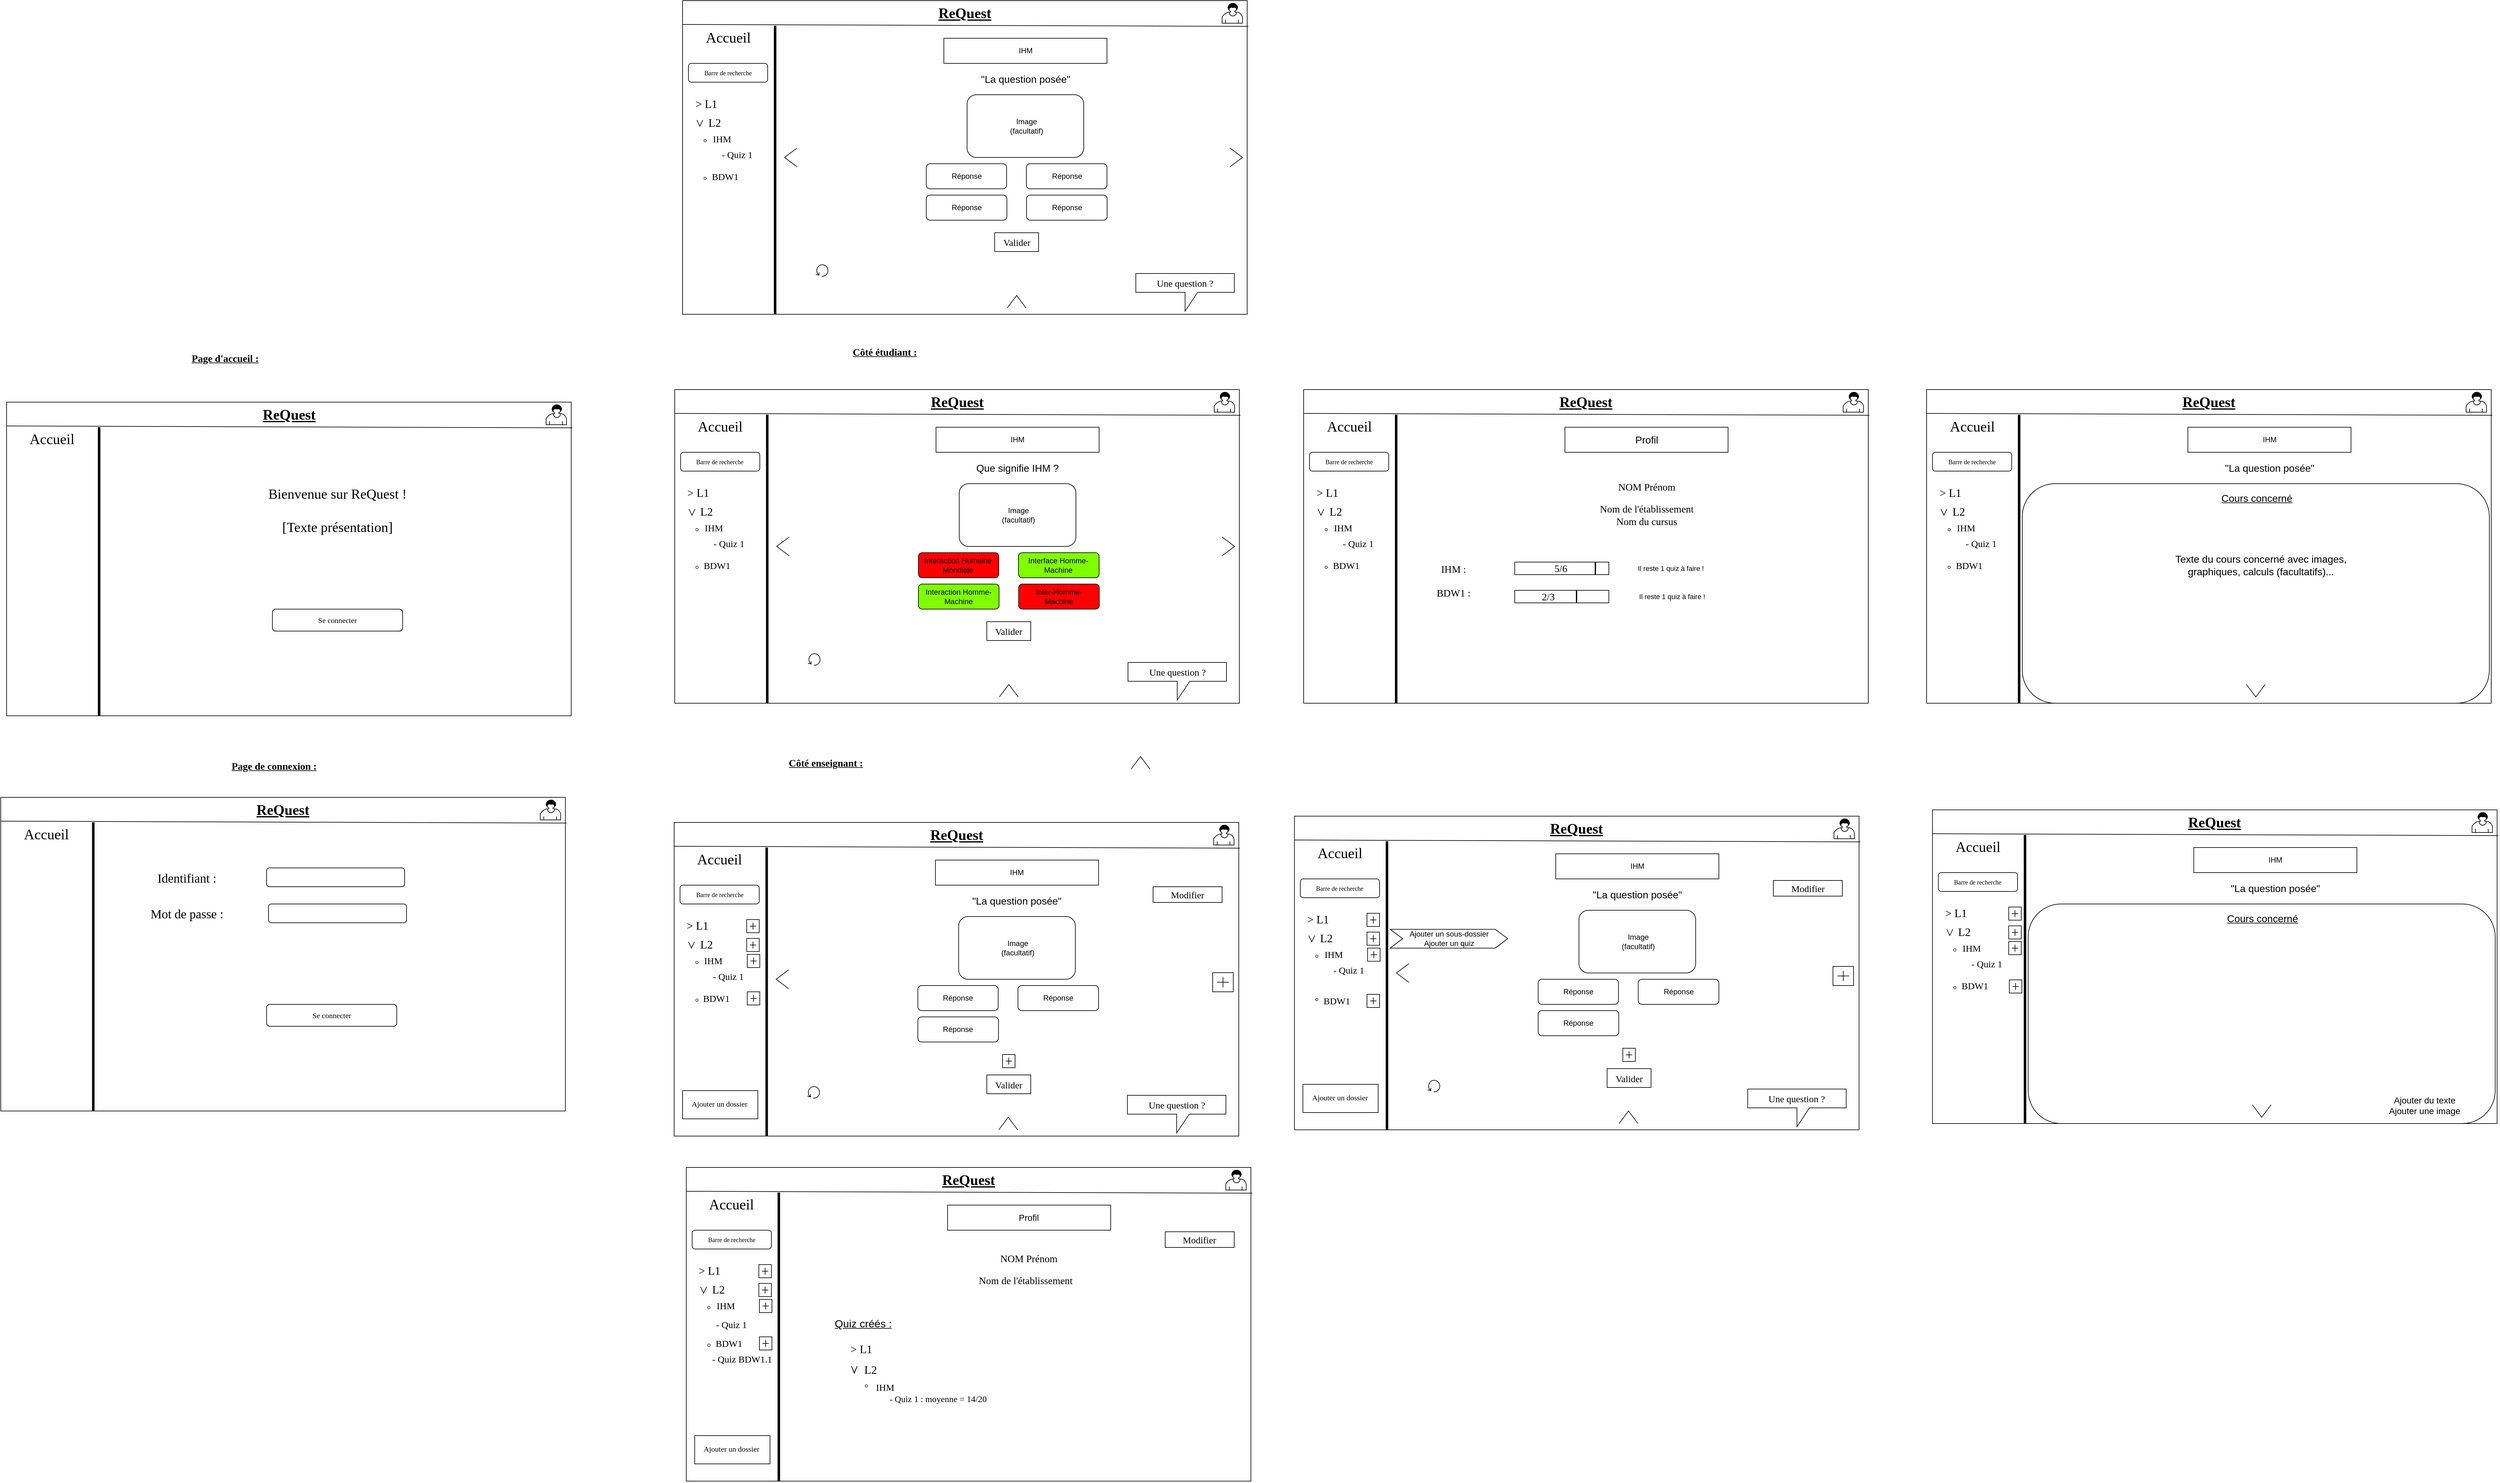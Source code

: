 <mxfile version="14.3.2" type="google"><diagram id="hg7eC-yYoRMybEhKC-wx" name="Page-1"><mxGraphModel dx="3076" dy="1931" grid="1" gridSize="10" guides="1" tooltips="1" connect="1" arrows="1" fold="1" page="1" pageScale="1" pageWidth="827" pageHeight="1169" math="0" shadow="0"><root><mxCell id="0"/><mxCell id="1" parent="0"/><mxCell id="sVh6-Jd9g6bc3GpLrV4L-46" value="" style="rounded=0;whiteSpace=wrap;html=1;" parent="1" vertex="1"><mxGeometry x="-2.5" y="120" width="900" height="500" as="geometry"/></mxCell><mxCell id="sVh6-Jd9g6bc3GpLrV4L-7" value="ReQuest" style="text;html=1;strokeColor=none;fillColor=none;align=center;verticalAlign=middle;whiteSpace=wrap;rounded=0;fontStyle=5;fontFamily=Georgia;fontSize=23;" parent="1" vertex="1"><mxGeometry x="357.5" y="120" width="180" height="40" as="geometry"/></mxCell><mxCell id="sVh6-Jd9g6bc3GpLrV4L-9" value="Que signifie IHM ?" style="text;html=1;strokeColor=none;fillColor=none;align=center;verticalAlign=middle;whiteSpace=wrap;rounded=0;fontSize=16;" parent="1" vertex="1"><mxGeometry x="469.13" y="220" width="149.75" height="50" as="geometry"/></mxCell><mxCell id="sVh6-Jd9g6bc3GpLrV4L-11" value="" style="html=1;shadow=0;dashed=0;align=center;verticalAlign=middle;shape=mxgraph.arrows2.arrow;dy=0;dx=30;notch=30;" parent="1" vertex="1"><mxGeometry x="870" y="355" width="20" height="30" as="geometry"/></mxCell><mxCell id="sVh6-Jd9g6bc3GpLrV4L-16" value="" style="html=1;shadow=0;dashed=0;align=center;verticalAlign=middle;shape=mxgraph.arrows2.arrow;dy=0;dx=30;notch=30;rotation=-90;" parent="1" vertex="1"><mxGeometry x="730" y="700" width="20" height="30" as="geometry"/></mxCell><mxCell id="sVh6-Jd9g6bc3GpLrV4L-18" value="" style="rounded=1;whiteSpace=wrap;html=1;fillColor=#FF0000;" parent="1" vertex="1"><mxGeometry x="386" y="380" width="128" height="40" as="geometry"/></mxCell><mxCell id="sVh6-Jd9g6bc3GpLrV4L-19" value="" style="rounded=1;whiteSpace=wrap;html=1;fillColor=#80FF00;" parent="1" vertex="1"><mxGeometry x="545.5" y="380" width="128.5" height="40" as="geometry"/></mxCell><mxCell id="sVh6-Jd9g6bc3GpLrV4L-20" value="" style="rounded=1;whiteSpace=wrap;html=1;fillColor=#80FF00;" parent="1" vertex="1"><mxGeometry x="386" y="430" width="128.5" height="40" as="geometry"/></mxCell><mxCell id="sVh6-Jd9g6bc3GpLrV4L-23" value="" style="rounded=1;whiteSpace=wrap;html=1;fillColor=#FF0000;" parent="1" vertex="1"><mxGeometry x="545.75" y="430" width="128.5" height="40" as="geometry"/></mxCell><mxCell id="sVh6-Jd9g6bc3GpLrV4L-34" value="" style="rounded=1;whiteSpace=wrap;html=1;" parent="1" vertex="1"><mxGeometry x="451" y="270" width="186" height="100" as="geometry"/></mxCell><mxCell id="sVh6-Jd9g6bc3GpLrV4L-35" value="Image (facultatif)" style="text;html=1;strokeColor=none;fillColor=none;align=center;verticalAlign=middle;whiteSpace=wrap;rounded=0;" parent="1" vertex="1"><mxGeometry x="514.25" y="300" width="63" height="40" as="geometry"/></mxCell><mxCell id="sVh6-Jd9g6bc3GpLrV4L-39" value="" style="shape=mxgraph.bpmn.loop;html=1;outlineConnect=0;" parent="1" vertex="1"><mxGeometry x="210" y="540" width="20" height="20" as="geometry"/></mxCell><mxCell id="sVh6-Jd9g6bc3GpLrV4L-47" value="" style="endArrow=none;html=1;fontFamily=Georgia;fontSize=23;exitX=0;exitY=0.076;exitDx=0;exitDy=0;exitPerimeter=0;entryX=1.002;entryY=0.082;entryDx=0;entryDy=0;entryPerimeter=0;" parent="1" source="sVh6-Jd9g6bc3GpLrV4L-46" target="sVh6-Jd9g6bc3GpLrV4L-46" edge="1"><mxGeometry width="50" height="50" relative="1" as="geometry"><mxPoint x="390" y="430" as="sourcePoint"/><mxPoint x="440" y="380" as="targetPoint"/></mxGeometry></mxCell><mxCell id="sVh6-Jd9g6bc3GpLrV4L-49" value="" style="html=1;shadow=0;dashed=0;align=center;verticalAlign=middle;shape=mxgraph.arrows2.arrow;dy=0;dx=30;notch=30;rotation=-90;" parent="1" vertex="1"><mxGeometry x="520" y="585" width="20" height="30" as="geometry"/></mxCell><mxCell id="sVh6-Jd9g6bc3GpLrV4L-51" value="" style="rounded=0;whiteSpace=wrap;html=1;fontFamily=Georgia;fontSize=23;" parent="1" vertex="1"><mxGeometry x="414" y="180" width="260" height="40" as="geometry"/></mxCell><mxCell id="sVh6-Jd9g6bc3GpLrV4L-42" value="IHM" style="text;html=1;strokeColor=none;fillColor=none;align=center;verticalAlign=middle;whiteSpace=wrap;rounded=0;" parent="1" vertex="1"><mxGeometry x="484" y="190" width="120" height="20" as="geometry"/></mxCell><mxCell id="sVh6-Jd9g6bc3GpLrV4L-55" value="" style="html=1;shadow=0;dashed=0;align=center;verticalAlign=middle;shape=mxgraph.arrows2.arrow;dy=0;dx=30;notch=30;rotation=-180;" parent="1" vertex="1"><mxGeometry x="160" y="355" width="20" height="30" as="geometry"/></mxCell><mxCell id="sVh6-Jd9g6bc3GpLrV4L-57" value="" style="line;strokeWidth=4;direction=south;html=1;perimeter=backbonePerimeter;points=[];outlineConnect=0;fontFamily=Georgia;fontSize=23;" parent="1" vertex="1"><mxGeometry x="140" y="160" width="10" height="460" as="geometry"/></mxCell><mxCell id="sVh6-Jd9g6bc3GpLrV4L-58" value="Accueil" style="text;html=1;strokeColor=none;fillColor=none;align=center;verticalAlign=middle;whiteSpace=wrap;rounded=0;fontFamily=Georgia;fontSize=23;" parent="1" vertex="1"><mxGeometry x="50" y="170" width="40" height="18" as="geometry"/></mxCell><mxCell id="sVh6-Jd9g6bc3GpLrV4L-59" value="&amp;gt; L1" style="text;html=1;strokeColor=none;fillColor=none;align=center;verticalAlign=middle;whiteSpace=wrap;rounded=0;fontFamily=Georgia;fontSize=18;" parent="1" vertex="1"><mxGeometry y="270.32" width="70" height="30" as="geometry"/></mxCell><mxCell id="sVh6-Jd9g6bc3GpLrV4L-60" value="&amp;nbsp; &amp;nbsp;L2" style="text;html=1;strokeColor=none;fillColor=none;align=center;verticalAlign=middle;whiteSpace=wrap;rounded=0;fontFamily=Georgia;fontSize=18;" parent="1" vertex="1"><mxGeometry x="13.45" y="300.32" width="56.55" height="30" as="geometry"/></mxCell><mxCell id="sVh6-Jd9g6bc3GpLrV4L-62" value="" style="html=1;shadow=0;dashed=0;align=center;verticalAlign=middle;shape=mxgraph.arrows2.arrow;dy=0;dx=30;notch=30;rotation=90;" parent="1" vertex="1"><mxGeometry x="20.09" y="310.57" width="10" height="9.52" as="geometry"/></mxCell><mxCell id="sVh6-Jd9g6bc3GpLrV4L-64" value="IHM" style="text;html=1;strokeColor=none;fillColor=none;align=center;verticalAlign=middle;whiteSpace=wrap;rounded=0;fontFamily=Georgia;fontSize=15;" parent="1" vertex="1"><mxGeometry x="20.09" y="330.32" width="80" height="20" as="geometry"/></mxCell><mxCell id="sVh6-Jd9g6bc3GpLrV4L-65" value="" style="shape=mxgraph.bpmn.user_task;html=1;outlineConnect=0;fontFamily=Georgia;fontSize=15;" parent="1" vertex="1"><mxGeometry x="857.5" y="124" width="32.5" height="32" as="geometry"/></mxCell><mxCell id="sVh6-Jd9g6bc3GpLrV4L-52" value="" style="shape=callout;whiteSpace=wrap;html=1;perimeter=calloutPerimeter;fontFamily=Georgia;fontSize=23;position2=0.5;" parent="1" vertex="1"><mxGeometry x="720" y="555" width="157" height="60" as="geometry"/></mxCell><mxCell id="sVh6-Jd9g6bc3GpLrV4L-67" value="Une question ?" style="text;html=1;strokeColor=none;fillColor=none;align=center;verticalAlign=middle;whiteSpace=wrap;rounded=0;fontFamily=Georgia;fontSize=15;" parent="1" vertex="1"><mxGeometry x="738.5" y="560" width="120" height="20" as="geometry"/></mxCell><mxCell id="fSvjKgJhae35isURBb1Q-3" value="" style="rounded=1;whiteSpace=wrap;html=1;fontFamily=Georgia;fontSize=15;" parent="1" vertex="1"><mxGeometry x="6.88" y="220" width="126.25" height="30" as="geometry"/></mxCell><mxCell id="fSvjKgJhae35isURBb1Q-4" value="Barre de recherche" style="text;html=1;strokeColor=none;fillColor=none;align=center;verticalAlign=middle;whiteSpace=wrap;rounded=0;fontFamily=Georgia;fontSize=10;" parent="1" vertex="1"><mxGeometry x="13.45" y="225" width="113.12" height="20" as="geometry"/></mxCell><mxCell id="fSvjKgJhae35isURBb1Q-5" value="BDW1" style="text;html=1;strokeColor=none;fillColor=none;align=center;verticalAlign=middle;whiteSpace=wrap;rounded=0;fontFamily=Georgia;fontSize=15;" parent="1" vertex="1"><mxGeometry x="30.09" y="385" width="70" height="30" as="geometry"/></mxCell><mxCell id="fSvjKgJhae35isURBb1Q-8" value="" style="rounded=0;whiteSpace=wrap;html=1;fontFamily=Georgia;fontSize=15;" parent="1" vertex="1"><mxGeometry x="495" y="490" width="70" height="30" as="geometry"/></mxCell><mxCell id="fSvjKgJhae35isURBb1Q-7" value="Valider" style="text;html=1;strokeColor=none;fillColor=none;align=center;verticalAlign=middle;whiteSpace=wrap;rounded=0;fontFamily=Georgia;fontSize=15;" parent="1" vertex="1"><mxGeometry x="500" y="495" width="60" height="20" as="geometry"/></mxCell><mxCell id="fSvjKgJhae35isURBb1Q-9" value="- Quiz 1" style="text;html=1;strokeColor=none;fillColor=none;align=center;verticalAlign=middle;whiteSpace=wrap;rounded=0;fontFamily=Georgia;fontSize=15;" parent="1" vertex="1"><mxGeometry x="49" y="355" width="70" height="20" as="geometry"/></mxCell><mxCell id="fSvjKgJhae35isURBb1Q-11" value="°" style="text;html=1;strokeColor=none;fillColor=none;align=center;verticalAlign=middle;whiteSpace=wrap;rounded=0;fontFamily=Georgia;fontSize=15;" parent="1" vertex="1"><mxGeometry x="13.45" y="335" width="40" height="20" as="geometry"/></mxCell><mxCell id="fSvjKgJhae35isURBb1Q-12" value="°" style="text;html=1;strokeColor=none;fillColor=none;align=center;verticalAlign=middle;whiteSpace=wrap;rounded=0;fontFamily=Georgia;fontSize=15;" parent="1" vertex="1"><mxGeometry x="13.45" y="395" width="40" height="20" as="geometry"/></mxCell><mxCell id="fSvjKgJhae35isURBb1Q-13" value="" style="rounded=0;whiteSpace=wrap;html=1;" parent="1" vertex="1"><mxGeometry x="-3.4" y="810" width="900" height="500" as="geometry"/></mxCell><mxCell id="fSvjKgJhae35isURBb1Q-14" value="ReQuest" style="text;html=1;strokeColor=none;fillColor=none;align=center;verticalAlign=middle;whiteSpace=wrap;rounded=0;fontStyle=5;fontFamily=Georgia;fontSize=23;" parent="1" vertex="1"><mxGeometry x="356.6" y="810" width="180" height="40" as="geometry"/></mxCell><mxCell id="fSvjKgJhae35isURBb1Q-15" value="&quot;La question posée&quot;" style="text;html=1;strokeColor=none;fillColor=none;align=center;verticalAlign=middle;whiteSpace=wrap;rounded=0;fontSize=16;" parent="1" vertex="1"><mxGeometry x="468.23" y="910" width="149.75" height="50" as="geometry"/></mxCell><mxCell id="fSvjKgJhae35isURBb1Q-17" value="" style="rounded=1;whiteSpace=wrap;html=1;" parent="1" vertex="1"><mxGeometry x="385.1" y="1070" width="128" height="40" as="geometry"/></mxCell><mxCell id="fSvjKgJhae35isURBb1Q-18" value="" style="rounded=1;whiteSpace=wrap;html=1;" parent="1" vertex="1"><mxGeometry x="544.6" y="1070" width="128.5" height="40" as="geometry"/></mxCell><mxCell id="fSvjKgJhae35isURBb1Q-19" value="" style="rounded=1;whiteSpace=wrap;html=1;" parent="1" vertex="1"><mxGeometry x="385.1" y="1120" width="128.5" height="40" as="geometry"/></mxCell><mxCell id="fSvjKgJhae35isURBb1Q-21" value="Réponse" style="text;html=1;strokeColor=none;fillColor=none;align=center;verticalAlign=middle;whiteSpace=wrap;rounded=0;" parent="1" vertex="1"><mxGeometry x="419.1" y="1080" width="60" height="20" as="geometry"/></mxCell><mxCell id="fSvjKgJhae35isURBb1Q-22" value="Réponse" style="text;html=1;strokeColor=none;fillColor=none;align=center;verticalAlign=middle;whiteSpace=wrap;rounded=0;" parent="1" vertex="1"><mxGeometry x="579.1" y="1080" width="60" height="20" as="geometry"/></mxCell><mxCell id="fSvjKgJhae35isURBb1Q-23" value="Réponse" style="text;html=1;strokeColor=none;fillColor=none;align=center;verticalAlign=middle;whiteSpace=wrap;rounded=0;" parent="1" vertex="1"><mxGeometry x="419.35" y="1130" width="60" height="20" as="geometry"/></mxCell><mxCell id="fSvjKgJhae35isURBb1Q-25" value="" style="rounded=1;whiteSpace=wrap;html=1;" parent="1" vertex="1"><mxGeometry x="450.1" y="960" width="186" height="100" as="geometry"/></mxCell><mxCell id="fSvjKgJhae35isURBb1Q-26" value="Image (facultatif)" style="text;html=1;strokeColor=none;fillColor=none;align=center;verticalAlign=middle;whiteSpace=wrap;rounded=0;" parent="1" vertex="1"><mxGeometry x="513.35" y="990" width="63" height="40" as="geometry"/></mxCell><mxCell id="fSvjKgJhae35isURBb1Q-27" value="" style="shape=mxgraph.bpmn.loop;html=1;outlineConnect=0;" parent="1" vertex="1"><mxGeometry x="209.1" y="1230" width="20" height="20" as="geometry"/></mxCell><mxCell id="fSvjKgJhae35isURBb1Q-28" value="" style="endArrow=none;html=1;fontFamily=Georgia;fontSize=23;exitX=0;exitY=0.076;exitDx=0;exitDy=0;exitPerimeter=0;entryX=1.002;entryY=0.082;entryDx=0;entryDy=0;entryPerimeter=0;" parent="1" source="fSvjKgJhae35isURBb1Q-13" target="fSvjKgJhae35isURBb1Q-13" edge="1"><mxGeometry width="50" height="50" relative="1" as="geometry"><mxPoint x="389.1" y="1120" as="sourcePoint"/><mxPoint x="439.1" y="1070" as="targetPoint"/></mxGeometry></mxCell><mxCell id="fSvjKgJhae35isURBb1Q-29" value="" style="html=1;shadow=0;dashed=0;align=center;verticalAlign=middle;shape=mxgraph.arrows2.arrow;dy=0;dx=30;notch=30;rotation=-90;" parent="1" vertex="1"><mxGeometry x="519.1" y="1275" width="20" height="30" as="geometry"/></mxCell><mxCell id="fSvjKgJhae35isURBb1Q-30" value="" style="rounded=0;whiteSpace=wrap;html=1;fontFamily=Georgia;fontSize=23;" parent="1" vertex="1"><mxGeometry x="413.1" y="870" width="260" height="40" as="geometry"/></mxCell><mxCell id="fSvjKgJhae35isURBb1Q-31" value="IHM" style="text;html=1;strokeColor=none;fillColor=none;align=center;verticalAlign=middle;whiteSpace=wrap;rounded=0;" parent="1" vertex="1"><mxGeometry x="483.1" y="880" width="120" height="20" as="geometry"/></mxCell><mxCell id="fSvjKgJhae35isURBb1Q-32" value="" style="html=1;shadow=0;dashed=0;align=center;verticalAlign=middle;shape=mxgraph.arrows2.arrow;dy=0;dx=30;notch=30;rotation=-180;" parent="1" vertex="1"><mxGeometry x="159.1" y="1045" width="20" height="30" as="geometry"/></mxCell><mxCell id="fSvjKgJhae35isURBb1Q-33" value="" style="line;strokeWidth=4;direction=south;html=1;perimeter=backbonePerimeter;points=[];outlineConnect=0;fontFamily=Georgia;fontSize=23;" parent="1" vertex="1"><mxGeometry x="139.1" y="850" width="10" height="460" as="geometry"/></mxCell><mxCell id="fSvjKgJhae35isURBb1Q-34" value="Accueil" style="text;html=1;strokeColor=none;fillColor=none;align=center;verticalAlign=middle;whiteSpace=wrap;rounded=0;fontFamily=Georgia;fontSize=23;" parent="1" vertex="1"><mxGeometry x="49.1" y="860" width="40" height="18" as="geometry"/></mxCell><mxCell id="fSvjKgJhae35isURBb1Q-35" value="&amp;gt; L1" style="text;html=1;strokeColor=none;fillColor=none;align=center;verticalAlign=middle;whiteSpace=wrap;rounded=0;fontFamily=Georgia;fontSize=18;" parent="1" vertex="1"><mxGeometry x="-0.9" y="960.32" width="70" height="30" as="geometry"/></mxCell><mxCell id="fSvjKgJhae35isURBb1Q-36" value="&amp;nbsp; &amp;nbsp;L2" style="text;html=1;strokeColor=none;fillColor=none;align=center;verticalAlign=middle;whiteSpace=wrap;rounded=0;fontFamily=Georgia;fontSize=18;" parent="1" vertex="1"><mxGeometry x="12.55" y="990.32" width="56.55" height="30" as="geometry"/></mxCell><mxCell id="fSvjKgJhae35isURBb1Q-37" value="" style="html=1;shadow=0;dashed=0;align=center;verticalAlign=middle;shape=mxgraph.arrows2.arrow;dy=0;dx=30;notch=30;rotation=90;" parent="1" vertex="1"><mxGeometry x="19.19" y="1000.57" width="10" height="9.52" as="geometry"/></mxCell><mxCell id="fSvjKgJhae35isURBb1Q-38" value="IHM" style="text;html=1;strokeColor=none;fillColor=none;align=center;verticalAlign=middle;whiteSpace=wrap;rounded=0;fontFamily=Georgia;fontSize=15;" parent="1" vertex="1"><mxGeometry x="19.19" y="1020.32" width="80" height="20" as="geometry"/></mxCell><mxCell id="fSvjKgJhae35isURBb1Q-39" value="" style="shape=mxgraph.bpmn.user_task;html=1;outlineConnect=0;fontFamily=Georgia;fontSize=15;" parent="1" vertex="1"><mxGeometry x="856.6" y="814" width="32.5" height="32" as="geometry"/></mxCell><mxCell id="fSvjKgJhae35isURBb1Q-40" value="" style="shape=callout;whiteSpace=wrap;html=1;perimeter=calloutPerimeter;fontFamily=Georgia;fontSize=23;position2=0.5;" parent="1" vertex="1"><mxGeometry x="719.1" y="1245" width="157" height="60" as="geometry"/></mxCell><mxCell id="fSvjKgJhae35isURBb1Q-41" value="Une question ?" style="text;html=1;strokeColor=none;fillColor=none;align=center;verticalAlign=middle;whiteSpace=wrap;rounded=0;fontFamily=Georgia;fontSize=15;" parent="1" vertex="1"><mxGeometry x="737.6" y="1250" width="120" height="20" as="geometry"/></mxCell><mxCell id="fSvjKgJhae35isURBb1Q-42" value="" style="rounded=1;whiteSpace=wrap;html=1;fontFamily=Georgia;fontSize=15;" parent="1" vertex="1"><mxGeometry x="5.98" y="910" width="126.25" height="30" as="geometry"/></mxCell><mxCell id="fSvjKgJhae35isURBb1Q-43" value="Barre de recherche" style="text;html=1;strokeColor=none;fillColor=none;align=center;verticalAlign=middle;whiteSpace=wrap;rounded=0;fontFamily=Georgia;fontSize=10;" parent="1" vertex="1"><mxGeometry x="12.55" y="915" width="113.12" height="20" as="geometry"/></mxCell><mxCell id="fSvjKgJhae35isURBb1Q-44" value="BDW1" style="text;html=1;strokeColor=none;fillColor=none;align=center;verticalAlign=middle;whiteSpace=wrap;rounded=0;fontFamily=Georgia;fontSize=15;" parent="1" vertex="1"><mxGeometry x="29.19" y="1075" width="70" height="30" as="geometry"/></mxCell><mxCell id="fSvjKgJhae35isURBb1Q-45" value="" style="rounded=0;whiteSpace=wrap;html=1;fontFamily=Georgia;fontSize=15;" parent="1" vertex="1"><mxGeometry x="495" y="1212.5" width="70" height="30" as="geometry"/></mxCell><mxCell id="fSvjKgJhae35isURBb1Q-46" value="Valider" style="text;html=1;strokeColor=none;fillColor=none;align=center;verticalAlign=middle;whiteSpace=wrap;rounded=0;fontFamily=Georgia;fontSize=15;" parent="1" vertex="1"><mxGeometry x="500" y="1217.5" width="60" height="20" as="geometry"/></mxCell><mxCell id="fSvjKgJhae35isURBb1Q-47" value="- Quiz 1" style="text;html=1;strokeColor=none;fillColor=none;align=center;verticalAlign=middle;whiteSpace=wrap;rounded=0;fontFamily=Georgia;fontSize=15;" parent="1" vertex="1"><mxGeometry x="48.1" y="1045" width="70" height="20" as="geometry"/></mxCell><mxCell id="fSvjKgJhae35isURBb1Q-48" value="°" style="text;html=1;strokeColor=none;fillColor=none;align=center;verticalAlign=middle;whiteSpace=wrap;rounded=0;fontFamily=Georgia;fontSize=15;" parent="1" vertex="1"><mxGeometry x="12.55" y="1025" width="40" height="20" as="geometry"/></mxCell><mxCell id="fSvjKgJhae35isURBb1Q-49" value="°" style="text;html=1;strokeColor=none;fillColor=none;align=center;verticalAlign=middle;whiteSpace=wrap;rounded=0;fontFamily=Georgia;fontSize=15;" parent="1" vertex="1"><mxGeometry x="12.55" y="1085" width="40" height="20" as="geometry"/></mxCell><mxCell id="fSvjKgJhae35isURBb1Q-51" value="" style="shape=plus;html=1;outlineConnect=0;fontFamily=Georgia;fontSize=15;" parent="1" vertex="1"><mxGeometry x="112.23" y="994.82" width="20" height="21" as="geometry"/></mxCell><mxCell id="fSvjKgJhae35isURBb1Q-52" value="" style="shape=plus;html=1;outlineConnect=0;fontFamily=Georgia;fontSize=15;" parent="1" vertex="1"><mxGeometry x="112.23" y="964.82" width="20" height="21" as="geometry"/></mxCell><mxCell id="fSvjKgJhae35isURBb1Q-53" value="" style="shape=plus;html=1;outlineConnect=0;fontFamily=Georgia;fontSize=15;" parent="1" vertex="1"><mxGeometry x="113.13" y="1020.32" width="20" height="21" as="geometry"/></mxCell><mxCell id="fSvjKgJhae35isURBb1Q-55" value="" style="shape=plus;html=1;outlineConnect=0;fontFamily=Georgia;fontSize=15;" parent="1" vertex="1"><mxGeometry x="113.13" y="1080" width="20" height="21" as="geometry"/></mxCell><mxCell id="fSvjKgJhae35isURBb1Q-59" value="" style="rounded=0;whiteSpace=wrap;html=1;fontFamily=Georgia;fontSize=15;" parent="1" vertex="1"><mxGeometry x="760.0" y="912.5" width="110" height="25" as="geometry"/></mxCell><mxCell id="fSvjKgJhae35isURBb1Q-58" value="Modifier" style="text;html=1;strokeColor=none;fillColor=none;align=center;verticalAlign=middle;whiteSpace=wrap;rounded=0;fontFamily=Georgia;fontSize=15;" parent="1" vertex="1"><mxGeometry x="775" y="915.0" width="80" height="20" as="geometry"/></mxCell><mxCell id="fSvjKgJhae35isURBb1Q-60" value="" style="rounded=0;whiteSpace=wrap;html=1;fontFamily=Georgia;fontSize=15;" parent="1" vertex="1"><mxGeometry x="10.01" y="1237.5" width="120" height="45" as="geometry"/></mxCell><mxCell id="fSvjKgJhae35isURBb1Q-61" value="Ajouter un dossier" style="text;html=1;strokeColor=none;fillColor=none;align=center;verticalAlign=middle;whiteSpace=wrap;rounded=0;fontFamily=Georgia;fontSize=12;" parent="1" vertex="1"><mxGeometry x="-5.9" y="1242.5" width="150" height="32.5" as="geometry"/></mxCell><mxCell id="fSvjKgJhae35isURBb1Q-62" value="" style="rounded=0;whiteSpace=wrap;html=1;" parent="1" vertex="1"><mxGeometry x="-1067.5" y="140" width="900" height="500" as="geometry"/></mxCell><mxCell id="fSvjKgJhae35isURBb1Q-63" value="ReQuest" style="text;html=1;strokeColor=none;fillColor=none;align=center;verticalAlign=middle;whiteSpace=wrap;rounded=0;fontStyle=5;fontFamily=Georgia;fontSize=23;" parent="1" vertex="1"><mxGeometry x="-707.5" y="140" width="180" height="40" as="geometry"/></mxCell><mxCell id="fSvjKgJhae35isURBb1Q-77" value="" style="endArrow=none;html=1;fontFamily=Georgia;fontSize=23;exitX=0;exitY=0.076;exitDx=0;exitDy=0;exitPerimeter=0;entryX=1.002;entryY=0.082;entryDx=0;entryDy=0;entryPerimeter=0;" parent="1" source="fSvjKgJhae35isURBb1Q-62" target="fSvjKgJhae35isURBb1Q-62" edge="1"><mxGeometry width="50" height="50" relative="1" as="geometry"><mxPoint x="-675" y="450.0" as="sourcePoint"/><mxPoint x="-625" y="400.0" as="targetPoint"/></mxGeometry></mxCell><mxCell id="fSvjKgJhae35isURBb1Q-82" value="" style="line;strokeWidth=4;direction=south;html=1;perimeter=backbonePerimeter;points=[];outlineConnect=0;fontFamily=Georgia;fontSize=23;" parent="1" vertex="1"><mxGeometry x="-925" y="180.0" width="10" height="460" as="geometry"/></mxCell><mxCell id="fSvjKgJhae35isURBb1Q-83" value="Accueil" style="text;html=1;strokeColor=none;fillColor=none;align=center;verticalAlign=middle;whiteSpace=wrap;rounded=0;fontFamily=Georgia;fontSize=23;" parent="1" vertex="1"><mxGeometry x="-1015" y="190.0" width="40" height="18" as="geometry"/></mxCell><mxCell id="fSvjKgJhae35isURBb1Q-88" value="" style="shape=mxgraph.bpmn.user_task;html=1;outlineConnect=0;fontFamily=Georgia;fontSize=15;" parent="1" vertex="1"><mxGeometry x="-207.5" y="144" width="32.5" height="32" as="geometry"/></mxCell><mxCell id="fSvjKgJhae35isURBb1Q-107" value="Bienvenue sur ReQuest !&lt;br style=&quot;font-size: 22px;&quot;&gt;&lt;br style=&quot;font-size: 22px;&quot;&gt;[Texte présentation]" style="text;html=1;strokeColor=none;fillColor=none;align=center;verticalAlign=middle;whiteSpace=wrap;rounded=0;fontFamily=Georgia;fontSize=22;" parent="1" vertex="1"><mxGeometry x="-730" y="190" width="380" height="245" as="geometry"/></mxCell><mxCell id="fSvjKgJhae35isURBb1Q-109" value="" style="rounded=1;whiteSpace=wrap;html=1;fontFamily=Georgia;fontSize=12;" parent="1" vertex="1"><mxGeometry x="-643.75" y="470" width="207.5" height="35" as="geometry"/></mxCell><mxCell id="fSvjKgJhae35isURBb1Q-108" value="Se connecter" style="text;html=1;strokeColor=none;fillColor=none;align=center;verticalAlign=middle;whiteSpace=wrap;rounded=0;fontFamily=Georgia;fontSize=12;" parent="1" vertex="1"><mxGeometry x="-620" y="477.5" width="160" height="20" as="geometry"/></mxCell><mxCell id="fSvjKgJhae35isURBb1Q-111" value="" style="rounded=0;whiteSpace=wrap;html=1;" parent="1" vertex="1"><mxGeometry x="-1076.8" y="770" width="900" height="500" as="geometry"/></mxCell><mxCell id="fSvjKgJhae35isURBb1Q-112" value="ReQuest" style="text;html=1;strokeColor=none;fillColor=none;align=center;verticalAlign=middle;whiteSpace=wrap;rounded=0;fontStyle=5;fontFamily=Georgia;fontSize=23;" parent="1" vertex="1"><mxGeometry x="-716.8" y="770" width="180" height="40" as="geometry"/></mxCell><mxCell id="fSvjKgJhae35isURBb1Q-113" value="" style="endArrow=none;html=1;fontFamily=Georgia;fontSize=23;exitX=0;exitY=0.076;exitDx=0;exitDy=0;exitPerimeter=0;entryX=1.002;entryY=0.082;entryDx=0;entryDy=0;entryPerimeter=0;" parent="1" source="fSvjKgJhae35isURBb1Q-111" target="fSvjKgJhae35isURBb1Q-111" edge="1"><mxGeometry width="50" height="50" relative="1" as="geometry"><mxPoint x="-684.3" y="1080" as="sourcePoint"/><mxPoint x="-634.3" y="1030" as="targetPoint"/></mxGeometry></mxCell><mxCell id="fSvjKgJhae35isURBb1Q-114" value="" style="line;strokeWidth=4;direction=south;html=1;perimeter=backbonePerimeter;points=[];outlineConnect=0;fontFamily=Georgia;fontSize=23;" parent="1" vertex="1"><mxGeometry x="-934.3" y="810" width="10" height="460" as="geometry"/></mxCell><mxCell id="fSvjKgJhae35isURBb1Q-115" value="Accueil" style="text;html=1;strokeColor=none;fillColor=none;align=center;verticalAlign=middle;whiteSpace=wrap;rounded=0;fontFamily=Georgia;fontSize=23;" parent="1" vertex="1"><mxGeometry x="-1024.3" y="820" width="40" height="18" as="geometry"/></mxCell><mxCell id="fSvjKgJhae35isURBb1Q-116" value="" style="shape=mxgraph.bpmn.user_task;html=1;outlineConnect=0;fontFamily=Georgia;fontSize=15;" parent="1" vertex="1"><mxGeometry x="-216.8" y="774" width="32.5" height="32" as="geometry"/></mxCell><mxCell id="fSvjKgJhae35isURBb1Q-118" value="" style="rounded=1;whiteSpace=wrap;html=1;fontFamily=Georgia;fontSize=12;" parent="1" vertex="1"><mxGeometry x="-653.05" y="1100" width="207.5" height="35" as="geometry"/></mxCell><mxCell id="fSvjKgJhae35isURBb1Q-119" value="Se connecter" style="text;html=1;strokeColor=none;fillColor=none;align=center;verticalAlign=middle;whiteSpace=wrap;rounded=0;fontFamily=Georgia;fontSize=12;" parent="1" vertex="1"><mxGeometry x="-629.3" y="1107.5" width="160" height="20" as="geometry"/></mxCell><mxCell id="fSvjKgJhae35isURBb1Q-120" value="" style="rounded=1;whiteSpace=wrap;html=1;fontFamily=Georgia;fontSize=22;" parent="1" vertex="1"><mxGeometry x="-653.05" y="882.5" width="220" height="30" as="geometry"/></mxCell><mxCell id="fSvjKgJhae35isURBb1Q-121" value="Identifiant :" style="text;html=1;strokeColor=none;fillColor=none;align=center;verticalAlign=middle;whiteSpace=wrap;rounded=0;fontFamily=Georgia;fontSize=20;" parent="1" vertex="1"><mxGeometry x="-860" y="887.5" width="160" height="20" as="geometry"/></mxCell><mxCell id="fSvjKgJhae35isURBb1Q-122" value="Mot de passe :" style="text;html=1;strokeColor=none;fillColor=none;align=center;verticalAlign=middle;whiteSpace=wrap;rounded=0;fontFamily=Georgia;fontSize=20;" parent="1" vertex="1"><mxGeometry x="-875" y="944.82" width="190" height="20" as="geometry"/></mxCell><mxCell id="fSvjKgJhae35isURBb1Q-124" value="" style="rounded=1;whiteSpace=wrap;html=1;fontFamily=Georgia;fontSize=22;" parent="1" vertex="1"><mxGeometry x="-650" y="940" width="220" height="30" as="geometry"/></mxCell><mxCell id="fSvjKgJhae35isURBb1Q-126" value="" style="shape=plus;html=1;outlineConnect=0;fontFamily=Georgia;fontSize=15;" parent="1" vertex="1"><mxGeometry x="855" y="1049.5" width="32.85" height="30.5" as="geometry"/></mxCell><mxCell id="fSvjKgJhae35isURBb1Q-127" value="Côté étudiant :" style="text;html=1;strokeColor=none;fillColor=none;align=center;verticalAlign=middle;whiteSpace=wrap;rounded=0;fontFamily=Georgia;fontSize=16;fontStyle=5" parent="1" vertex="1"><mxGeometry x="220" y="50" width="225.1" height="20" as="geometry"/></mxCell><mxCell id="fSvjKgJhae35isURBb1Q-128" value="Côté enseignant :" style="text;html=1;strokeColor=none;fillColor=none;align=center;verticalAlign=middle;whiteSpace=wrap;rounded=0;fontFamily=Georgia;fontSize=16;fontStyle=5" parent="1" vertex="1"><mxGeometry x="125.67" y="705" width="225.1" height="20" as="geometry"/></mxCell><mxCell id="fSvjKgJhae35isURBb1Q-129" value="Page d'accueil :" style="text;html=1;strokeColor=none;fillColor=none;align=center;verticalAlign=middle;whiteSpace=wrap;rounded=0;fontFamily=Georgia;fontSize=16;fontStyle=5" parent="1" vertex="1"><mxGeometry x="-793.75" y="60" width="150" height="20" as="geometry"/></mxCell><mxCell id="fSvjKgJhae35isURBb1Q-130" value="Page de connexion :" style="text;html=1;strokeColor=none;fillColor=none;align=center;verticalAlign=middle;whiteSpace=wrap;rounded=0;fontFamily=Georgia;fontSize=16;fontStyle=5" parent="1" vertex="1"><mxGeometry x="-760" y="710" width="237.5" height="20" as="geometry"/></mxCell><mxCell id="fSvjKgJhae35isURBb1Q-131" value="" style="shape=plus;html=1;outlineConnect=0;fontFamily=Georgia;fontSize=15;" parent="1" vertex="1"><mxGeometry x="520" y="1180" width="20" height="21" as="geometry"/></mxCell><mxCell id="fSvjKgJhae35isURBb1Q-169" value="" style="rounded=0;whiteSpace=wrap;html=1;" parent="1" vertex="1"><mxGeometry x="1000" y="120" width="900" height="500" as="geometry"/></mxCell><mxCell id="fSvjKgJhae35isURBb1Q-170" value="ReQuest" style="text;html=1;strokeColor=none;fillColor=none;align=center;verticalAlign=middle;whiteSpace=wrap;rounded=0;fontStyle=5;fontFamily=Georgia;fontSize=23;" parent="1" vertex="1"><mxGeometry x="1360" y="120" width="180" height="40" as="geometry"/></mxCell><mxCell id="fSvjKgJhae35isURBb1Q-184" value="" style="endArrow=none;html=1;fontFamily=Georgia;fontSize=23;exitX=0;exitY=0.076;exitDx=0;exitDy=0;exitPerimeter=0;entryX=1.002;entryY=0.082;entryDx=0;entryDy=0;entryPerimeter=0;" parent="1" source="fSvjKgJhae35isURBb1Q-169" target="fSvjKgJhae35isURBb1Q-169" edge="1"><mxGeometry width="50" height="50" relative="1" as="geometry"><mxPoint x="1392.5" y="430" as="sourcePoint"/><mxPoint x="1442.5" y="380" as="targetPoint"/></mxGeometry></mxCell><mxCell id="fSvjKgJhae35isURBb1Q-186" value="" style="rounded=0;whiteSpace=wrap;html=1;fontFamily=Georgia;fontSize=23;" parent="1" vertex="1"><mxGeometry x="1416.5" y="180" width="260" height="40" as="geometry"/></mxCell><mxCell id="fSvjKgJhae35isURBb1Q-187" value="Profil" style="text;html=1;strokeColor=none;fillColor=none;align=center;verticalAlign=middle;whiteSpace=wrap;rounded=0;fontSize=16;" parent="1" vertex="1"><mxGeometry x="1486.5" y="190" width="120" height="20" as="geometry"/></mxCell><mxCell id="fSvjKgJhae35isURBb1Q-189" value="" style="line;strokeWidth=4;direction=south;html=1;perimeter=backbonePerimeter;points=[];outlineConnect=0;fontFamily=Georgia;fontSize=23;" parent="1" vertex="1"><mxGeometry x="1142.5" y="160" width="10" height="460" as="geometry"/></mxCell><mxCell id="fSvjKgJhae35isURBb1Q-190" value="Accueil" style="text;html=1;strokeColor=none;fillColor=none;align=center;verticalAlign=middle;whiteSpace=wrap;rounded=0;fontFamily=Georgia;fontSize=23;" parent="1" vertex="1"><mxGeometry x="1052.5" y="170" width="40" height="18" as="geometry"/></mxCell><mxCell id="fSvjKgJhae35isURBb1Q-191" value="&amp;gt; L1" style="text;html=1;strokeColor=none;fillColor=none;align=center;verticalAlign=middle;whiteSpace=wrap;rounded=0;fontFamily=Georgia;fontSize=18;" parent="1" vertex="1"><mxGeometry x="1002.5" y="270.32" width="70" height="30" as="geometry"/></mxCell><mxCell id="fSvjKgJhae35isURBb1Q-192" value="&amp;nbsp; &amp;nbsp;L2" style="text;html=1;strokeColor=none;fillColor=none;align=center;verticalAlign=middle;whiteSpace=wrap;rounded=0;fontFamily=Georgia;fontSize=18;" parent="1" vertex="1"><mxGeometry x="1015.95" y="300.32" width="56.55" height="30" as="geometry"/></mxCell><mxCell id="fSvjKgJhae35isURBb1Q-193" value="" style="html=1;shadow=0;dashed=0;align=center;verticalAlign=middle;shape=mxgraph.arrows2.arrow;dy=0;dx=30;notch=30;rotation=90;" parent="1" vertex="1"><mxGeometry x="1022.59" y="310.57" width="10" height="9.52" as="geometry"/></mxCell><mxCell id="fSvjKgJhae35isURBb1Q-194" value="IHM" style="text;html=1;strokeColor=none;fillColor=none;align=center;verticalAlign=middle;whiteSpace=wrap;rounded=0;fontFamily=Georgia;fontSize=15;" parent="1" vertex="1"><mxGeometry x="1022.59" y="330.32" width="80" height="20" as="geometry"/></mxCell><mxCell id="fSvjKgJhae35isURBb1Q-195" value="" style="shape=mxgraph.bpmn.user_task;html=1;outlineConnect=0;fontFamily=Georgia;fontSize=15;" parent="1" vertex="1"><mxGeometry x="1860" y="124" width="32.5" height="32" as="geometry"/></mxCell><mxCell id="fSvjKgJhae35isURBb1Q-198" value="" style="rounded=1;whiteSpace=wrap;html=1;fontFamily=Georgia;fontSize=15;" parent="1" vertex="1"><mxGeometry x="1009.38" y="220" width="126.25" height="30" as="geometry"/></mxCell><mxCell id="fSvjKgJhae35isURBb1Q-199" value="Barre de recherche" style="text;html=1;strokeColor=none;fillColor=none;align=center;verticalAlign=middle;whiteSpace=wrap;rounded=0;fontFamily=Georgia;fontSize=10;" parent="1" vertex="1"><mxGeometry x="1015.95" y="225" width="113.12" height="20" as="geometry"/></mxCell><mxCell id="fSvjKgJhae35isURBb1Q-200" value="BDW1" style="text;html=1;strokeColor=none;fillColor=none;align=center;verticalAlign=middle;whiteSpace=wrap;rounded=0;fontFamily=Georgia;fontSize=15;" parent="1" vertex="1"><mxGeometry x="1032.59" y="385" width="70" height="30" as="geometry"/></mxCell><mxCell id="fSvjKgJhae35isURBb1Q-203" value="- Quiz 1" style="text;html=1;strokeColor=none;fillColor=none;align=center;verticalAlign=middle;whiteSpace=wrap;rounded=0;fontFamily=Georgia;fontSize=15;" parent="1" vertex="1"><mxGeometry x="1051.5" y="355" width="70" height="20" as="geometry"/></mxCell><mxCell id="fSvjKgJhae35isURBb1Q-204" value="°" style="text;html=1;strokeColor=none;fillColor=none;align=center;verticalAlign=middle;whiteSpace=wrap;rounded=0;fontFamily=Georgia;fontSize=15;" parent="1" vertex="1"><mxGeometry x="1015.95" y="335" width="40" height="20" as="geometry"/></mxCell><mxCell id="fSvjKgJhae35isURBb1Q-205" value="°" style="text;html=1;strokeColor=none;fillColor=none;align=center;verticalAlign=middle;whiteSpace=wrap;rounded=0;fontFamily=Georgia;fontSize=15;" parent="1" vertex="1"><mxGeometry x="1015.95" y="395" width="40" height="20" as="geometry"/></mxCell><mxCell id="fSvjKgJhae35isURBb1Q-206" value="NOM Prénom" style="text;html=1;strokeColor=none;fillColor=none;align=center;verticalAlign=middle;whiteSpace=wrap;rounded=0;fontFamily=Georgia;fontSize=16;" parent="1" vertex="1"><mxGeometry x="1441.5" y="260" width="210" height="30" as="geometry"/></mxCell><mxCell id="fSvjKgJhae35isURBb1Q-207" value="Nom de l'établissement&lt;br&gt;Nom du cursus" style="text;html=1;strokeColor=none;fillColor=none;align=center;verticalAlign=middle;whiteSpace=wrap;rounded=0;fontFamily=Georgia;fontSize=16;" parent="1" vertex="1"><mxGeometry x="1371.5" y="300.32" width="350" height="40" as="geometry"/></mxCell><mxCell id="fSvjKgJhae35isURBb1Q-208" value="IHM :&lt;br&gt;&lt;br&gt;BDW1 :" style="text;html=1;strokeColor=none;fillColor=none;align=center;verticalAlign=middle;whiteSpace=wrap;rounded=0;fontFamily=Georgia;fontSize=16;" parent="1" vertex="1"><mxGeometry x="1196.5" y="380" width="83.5" height="90" as="geometry"/></mxCell><mxCell id="fSvjKgJhae35isURBb1Q-209" value="" style="rounded=0;whiteSpace=wrap;html=1;fontFamily=Georgia;fontSize=16;" parent="1" vertex="1"><mxGeometry x="1336.5" y="395" width="150" height="20" as="geometry"/></mxCell><mxCell id="fSvjKgJhae35isURBb1Q-210" value="5/6" style="text;html=1;strokeColor=none;fillColor=none;align=center;verticalAlign=middle;whiteSpace=wrap;rounded=0;fontFamily=Georgia;fontSize=16;" parent="1" vertex="1"><mxGeometry x="1390" y="395" width="40" height="20" as="geometry"/></mxCell><mxCell id="fSvjKgJhae35isURBb1Q-211" value="" style="line;strokeWidth=2;direction=south;html=1;fontFamily=Georgia;fontSize=16;" parent="1" vertex="1"><mxGeometry x="1460" y="395" width="10" height="20" as="geometry"/></mxCell><mxCell id="fSvjKgJhae35isURBb1Q-212" value="" style="rounded=0;whiteSpace=wrap;html=1;fontFamily=Georgia;fontSize=16;" parent="1" vertex="1"><mxGeometry x="1336.5" y="440" width="150" height="20" as="geometry"/></mxCell><mxCell id="fSvjKgJhae35isURBb1Q-213" value="2/3" style="text;html=1;strokeColor=none;fillColor=none;align=center;verticalAlign=middle;whiteSpace=wrap;rounded=0;fontFamily=Georgia;fontSize=16;" parent="1" vertex="1"><mxGeometry x="1370" y="440" width="40" height="20" as="geometry"/></mxCell><mxCell id="fSvjKgJhae35isURBb1Q-214" value="" style="line;strokeWidth=2;direction=south;html=1;fontFamily=Georgia;fontSize=16;" parent="1" vertex="1"><mxGeometry x="1430" y="440" width="10" height="20" as="geometry"/></mxCell><mxCell id="MZlL00WARNVF4tS2KzAR-45" value="" style="rounded=0;whiteSpace=wrap;html=1;" parent="1" vertex="1"><mxGeometry x="1993" y="120" width="900" height="500" as="geometry"/></mxCell><mxCell id="MZlL00WARNVF4tS2KzAR-46" value="ReQuest" style="text;html=1;strokeColor=none;fillColor=none;align=center;verticalAlign=middle;whiteSpace=wrap;rounded=0;fontStyle=5;fontFamily=Georgia;fontSize=23;" parent="1" vertex="1"><mxGeometry x="2353" y="120" width="180" height="40" as="geometry"/></mxCell><mxCell id="MZlL00WARNVF4tS2KzAR-47" value="&quot;La question posée&quot;" style="text;html=1;strokeColor=none;fillColor=none;align=center;verticalAlign=middle;whiteSpace=wrap;rounded=0;fontSize=16;" parent="1" vertex="1"><mxGeometry x="2464.63" y="220" width="149.75" height="50" as="geometry"/></mxCell><mxCell id="MZlL00WARNVF4tS2KzAR-48" value="" style="html=1;shadow=0;dashed=0;align=center;verticalAlign=middle;shape=mxgraph.arrows2.arrow;dy=0;dx=30;notch=30;" parent="1" vertex="1"><mxGeometry x="2865.5" y="355" width="20" height="30" as="geometry"/></mxCell><mxCell id="MZlL00WARNVF4tS2KzAR-49" value="" style="rounded=1;whiteSpace=wrap;html=1;" parent="1" vertex="1"><mxGeometry x="2381.5" y="380" width="128" height="40" as="geometry"/></mxCell><mxCell id="MZlL00WARNVF4tS2KzAR-50" value="" style="rounded=1;whiteSpace=wrap;html=1;" parent="1" vertex="1"><mxGeometry x="2541" y="380" width="128.5" height="40" as="geometry"/></mxCell><mxCell id="MZlL00WARNVF4tS2KzAR-51" value="" style="rounded=1;whiteSpace=wrap;html=1;" parent="1" vertex="1"><mxGeometry x="2381.5" y="430" width="128.5" height="40" as="geometry"/></mxCell><mxCell id="MZlL00WARNVF4tS2KzAR-52" value="" style="rounded=1;whiteSpace=wrap;html=1;" parent="1" vertex="1"><mxGeometry x="2541.25" y="430" width="128.5" height="40" as="geometry"/></mxCell><mxCell id="MZlL00WARNVF4tS2KzAR-53" value="Réponse" style="text;html=1;strokeColor=none;fillColor=none;align=center;verticalAlign=middle;whiteSpace=wrap;rounded=0;" parent="1" vertex="1"><mxGeometry x="2415.5" y="390" width="60" height="20" as="geometry"/></mxCell><mxCell id="MZlL00WARNVF4tS2KzAR-54" value="Réponse" style="text;html=1;strokeColor=none;fillColor=none;align=center;verticalAlign=middle;whiteSpace=wrap;rounded=0;" parent="1" vertex="1"><mxGeometry x="2575.5" y="390" width="60" height="20" as="geometry"/></mxCell><mxCell id="MZlL00WARNVF4tS2KzAR-55" value="Réponse" style="text;html=1;strokeColor=none;fillColor=none;align=center;verticalAlign=middle;whiteSpace=wrap;rounded=0;" parent="1" vertex="1"><mxGeometry x="2415.75" y="440" width="60" height="20" as="geometry"/></mxCell><mxCell id="MZlL00WARNVF4tS2KzAR-56" value="Réponse" style="text;html=1;strokeColor=none;fillColor=none;align=center;verticalAlign=middle;whiteSpace=wrap;rounded=0;" parent="1" vertex="1"><mxGeometry x="2575.5" y="440" width="60" height="20" as="geometry"/></mxCell><mxCell id="MZlL00WARNVF4tS2KzAR-57" value="" style="rounded=1;whiteSpace=wrap;html=1;" parent="1" vertex="1"><mxGeometry x="2446.5" y="270" width="186" height="100" as="geometry"/></mxCell><mxCell id="MZlL00WARNVF4tS2KzAR-58" value="Image (facultatif)" style="text;html=1;strokeColor=none;fillColor=none;align=center;verticalAlign=middle;whiteSpace=wrap;rounded=0;" parent="1" vertex="1"><mxGeometry x="2509.75" y="300" width="63" height="40" as="geometry"/></mxCell><mxCell id="MZlL00WARNVF4tS2KzAR-59" value="" style="shape=mxgraph.bpmn.loop;html=1;outlineConnect=0;" parent="1" vertex="1"><mxGeometry x="2205.5" y="540" width="20" height="20" as="geometry"/></mxCell><mxCell id="MZlL00WARNVF4tS2KzAR-60" value="" style="endArrow=none;html=1;fontFamily=Georgia;fontSize=23;exitX=0;exitY=0.076;exitDx=0;exitDy=0;exitPerimeter=0;entryX=1.002;entryY=0.082;entryDx=0;entryDy=0;entryPerimeter=0;" parent="1" source="MZlL00WARNVF4tS2KzAR-45" target="MZlL00WARNVF4tS2KzAR-45" edge="1"><mxGeometry width="50" height="50" relative="1" as="geometry"><mxPoint x="2385.5" y="430" as="sourcePoint"/><mxPoint x="2435.5" y="380" as="targetPoint"/></mxGeometry></mxCell><mxCell id="MZlL00WARNVF4tS2KzAR-61" value="" style="html=1;shadow=0;dashed=0;align=center;verticalAlign=middle;shape=mxgraph.arrows2.arrow;dy=0;dx=30;notch=30;rotation=-90;" parent="1" vertex="1"><mxGeometry x="2515.5" y="585" width="20" height="30" as="geometry"/></mxCell><mxCell id="MZlL00WARNVF4tS2KzAR-62" value="" style="rounded=0;whiteSpace=wrap;html=1;fontFamily=Georgia;fontSize=23;" parent="1" vertex="1"><mxGeometry x="2409.5" y="180" width="260" height="40" as="geometry"/></mxCell><mxCell id="MZlL00WARNVF4tS2KzAR-63" value="IHM" style="text;html=1;strokeColor=none;fillColor=none;align=center;verticalAlign=middle;whiteSpace=wrap;rounded=0;" parent="1" vertex="1"><mxGeometry x="2479.5" y="190" width="120" height="20" as="geometry"/></mxCell><mxCell id="MZlL00WARNVF4tS2KzAR-64" value="" style="html=1;shadow=0;dashed=0;align=center;verticalAlign=middle;shape=mxgraph.arrows2.arrow;dy=0;dx=30;notch=30;rotation=-180;" parent="1" vertex="1"><mxGeometry x="2155.5" y="355" width="20" height="30" as="geometry"/></mxCell><mxCell id="MZlL00WARNVF4tS2KzAR-65" value="" style="line;strokeWidth=4;direction=south;html=1;perimeter=backbonePerimeter;points=[];outlineConnect=0;fontFamily=Georgia;fontSize=23;" parent="1" vertex="1"><mxGeometry x="2135.5" y="160" width="10" height="460" as="geometry"/></mxCell><mxCell id="MZlL00WARNVF4tS2KzAR-66" value="Accueil" style="text;html=1;strokeColor=none;fillColor=none;align=center;verticalAlign=middle;whiteSpace=wrap;rounded=0;fontFamily=Georgia;fontSize=23;" parent="1" vertex="1"><mxGeometry x="2045.5" y="170" width="40" height="18" as="geometry"/></mxCell><mxCell id="MZlL00WARNVF4tS2KzAR-67" value="&amp;gt; L1" style="text;html=1;strokeColor=none;fillColor=none;align=center;verticalAlign=middle;whiteSpace=wrap;rounded=0;fontFamily=Georgia;fontSize=18;" parent="1" vertex="1"><mxGeometry x="1995.5" y="270.32" width="70" height="30" as="geometry"/></mxCell><mxCell id="MZlL00WARNVF4tS2KzAR-68" value="&amp;nbsp; &amp;nbsp;L2" style="text;html=1;strokeColor=none;fillColor=none;align=center;verticalAlign=middle;whiteSpace=wrap;rounded=0;fontFamily=Georgia;fontSize=18;" parent="1" vertex="1"><mxGeometry x="2008.95" y="300.32" width="56.55" height="30" as="geometry"/></mxCell><mxCell id="MZlL00WARNVF4tS2KzAR-69" value="" style="html=1;shadow=0;dashed=0;align=center;verticalAlign=middle;shape=mxgraph.arrows2.arrow;dy=0;dx=30;notch=30;rotation=90;" parent="1" vertex="1"><mxGeometry x="2015.59" y="310.57" width="10" height="9.52" as="geometry"/></mxCell><mxCell id="MZlL00WARNVF4tS2KzAR-70" value="IHM" style="text;html=1;strokeColor=none;fillColor=none;align=center;verticalAlign=middle;whiteSpace=wrap;rounded=0;fontFamily=Georgia;fontSize=15;" parent="1" vertex="1"><mxGeometry x="2015.59" y="330.32" width="80" height="20" as="geometry"/></mxCell><mxCell id="MZlL00WARNVF4tS2KzAR-71" value="" style="shape=mxgraph.bpmn.user_task;html=1;outlineConnect=0;fontFamily=Georgia;fontSize=15;" parent="1" vertex="1"><mxGeometry x="2853" y="124" width="32.5" height="32" as="geometry"/></mxCell><mxCell id="MZlL00WARNVF4tS2KzAR-72" value="" style="shape=callout;whiteSpace=wrap;html=1;perimeter=calloutPerimeter;fontFamily=Georgia;fontSize=23;position2=0.5;" parent="1" vertex="1"><mxGeometry x="2715.5" y="555" width="157" height="60" as="geometry"/></mxCell><mxCell id="MZlL00WARNVF4tS2KzAR-73" value="Une question ?" style="text;html=1;strokeColor=none;fillColor=none;align=center;verticalAlign=middle;whiteSpace=wrap;rounded=0;fontFamily=Georgia;fontSize=15;" parent="1" vertex="1"><mxGeometry x="2734" y="560" width="120" height="20" as="geometry"/></mxCell><mxCell id="MZlL00WARNVF4tS2KzAR-74" value="" style="rounded=1;whiteSpace=wrap;html=1;fontFamily=Georgia;fontSize=15;" parent="1" vertex="1"><mxGeometry x="2002.38" y="220" width="126.25" height="30" as="geometry"/></mxCell><mxCell id="MZlL00WARNVF4tS2KzAR-75" value="Barre de recherche" style="text;html=1;strokeColor=none;fillColor=none;align=center;verticalAlign=middle;whiteSpace=wrap;rounded=0;fontFamily=Georgia;fontSize=10;" parent="1" vertex="1"><mxGeometry x="2008.95" y="225" width="113.12" height="20" as="geometry"/></mxCell><mxCell id="MZlL00WARNVF4tS2KzAR-76" value="BDW1" style="text;html=1;strokeColor=none;fillColor=none;align=center;verticalAlign=middle;whiteSpace=wrap;rounded=0;fontFamily=Georgia;fontSize=15;" parent="1" vertex="1"><mxGeometry x="2025.59" y="385" width="70" height="30" as="geometry"/></mxCell><mxCell id="MZlL00WARNVF4tS2KzAR-77" value="" style="rounded=0;whiteSpace=wrap;html=1;fontFamily=Georgia;fontSize=15;" parent="1" vertex="1"><mxGeometry x="2490.5" y="490" width="70" height="30" as="geometry"/></mxCell><mxCell id="MZlL00WARNVF4tS2KzAR-78" value="Valider" style="text;html=1;strokeColor=none;fillColor=none;align=center;verticalAlign=middle;whiteSpace=wrap;rounded=0;fontFamily=Georgia;fontSize=15;" parent="1" vertex="1"><mxGeometry x="2495.5" y="495" width="60" height="20" as="geometry"/></mxCell><mxCell id="MZlL00WARNVF4tS2KzAR-79" value="- Quiz 1" style="text;html=1;strokeColor=none;fillColor=none;align=center;verticalAlign=middle;whiteSpace=wrap;rounded=0;fontFamily=Georgia;fontSize=15;" parent="1" vertex="1"><mxGeometry x="2044.5" y="355" width="70" height="20" as="geometry"/></mxCell><mxCell id="MZlL00WARNVF4tS2KzAR-80" value="°" style="text;html=1;strokeColor=none;fillColor=none;align=center;verticalAlign=middle;whiteSpace=wrap;rounded=0;fontFamily=Georgia;fontSize=15;" parent="1" vertex="1"><mxGeometry x="2008.95" y="335" width="40" height="20" as="geometry"/></mxCell><mxCell id="MZlL00WARNVF4tS2KzAR-81" value="°" style="text;html=1;strokeColor=none;fillColor=none;align=center;verticalAlign=middle;whiteSpace=wrap;rounded=0;fontFamily=Georgia;fontSize=15;" parent="1" vertex="1"><mxGeometry x="2008.95" y="395" width="40" height="20" as="geometry"/></mxCell><mxCell id="MZlL00WARNVF4tS2KzAR-84" value="Il reste 1 quiz à faire !" style="text;html=1;strokeColor=none;fillColor=none;align=center;verticalAlign=middle;whiteSpace=wrap;rounded=0;fontSize=11;" parent="1" vertex="1"><mxGeometry x="1518.7" y="387.5" width="132.8" height="35" as="geometry"/></mxCell><mxCell id="MZlL00WARNVF4tS2KzAR-85" value="Il reste 1 quiz à faire !" style="text;html=1;strokeColor=none;fillColor=none;align=center;verticalAlign=middle;whiteSpace=wrap;rounded=0;fontSize=11;" parent="1" vertex="1"><mxGeometry x="1521" y="432.5" width="132.8" height="35" as="geometry"/></mxCell><mxCell id="sVh6-Jd9g6bc3GpLrV4L-29" value="Interaction Homme-Machine" style="text;html=1;strokeColor=none;fillColor=none;align=center;verticalAlign=middle;whiteSpace=wrap;rounded=0;" parent="1" vertex="1"><mxGeometry x="389.48" y="431.25" width="121.55" height="37.5" as="geometry"/></mxCell><mxCell id="sVh6-Jd9g6bc3GpLrV4L-30" value="Inter-Homme-Machine" style="text;html=1;strokeColor=none;fillColor=none;align=center;verticalAlign=middle;whiteSpace=wrap;rounded=0;" parent="1" vertex="1"><mxGeometry x="550" y="435" width="120" height="30" as="geometry"/></mxCell><mxCell id="sVh6-Jd9g6bc3GpLrV4L-28" value="Interface Homme-Machine" style="text;html=1;strokeColor=none;fillColor=none;align=center;verticalAlign=middle;whiteSpace=wrap;rounded=0;" parent="1" vertex="1"><mxGeometry x="549.1" y="385" width="120" height="30" as="geometry"/></mxCell><mxCell id="MZlL00WARNVF4tS2KzAR-91" value="Interaction Humaine Mondiale" style="text;html=1;strokeColor=none;fillColor=none;align=center;verticalAlign=middle;whiteSpace=wrap;rounded=0;fontSize=12;" parent="1" vertex="1"><mxGeometry x="394.1" y="381.25" width="110" height="37.5" as="geometry"/></mxCell><mxCell id="MZlL00WARNVF4tS2KzAR-95" value="" style="rounded=0;whiteSpace=wrap;html=1;" parent="1" vertex="1"><mxGeometry x="985.35" y="800" width="900" height="500" as="geometry"/></mxCell><mxCell id="MZlL00WARNVF4tS2KzAR-96" value="ReQuest" style="text;html=1;strokeColor=none;fillColor=none;align=center;verticalAlign=middle;whiteSpace=wrap;rounded=0;fontStyle=5;fontFamily=Georgia;fontSize=23;" parent="1" vertex="1"><mxGeometry x="1345.35" y="800" width="180" height="40" as="geometry"/></mxCell><mxCell id="MZlL00WARNVF4tS2KzAR-97" value="&quot;La question posée&quot;" style="text;html=1;strokeColor=none;fillColor=none;align=center;verticalAlign=middle;whiteSpace=wrap;rounded=0;fontSize=16;" parent="1" vertex="1"><mxGeometry x="1456.98" y="900" width="149.75" height="50" as="geometry"/></mxCell><mxCell id="MZlL00WARNVF4tS2KzAR-98" value="" style="rounded=1;whiteSpace=wrap;html=1;" parent="1" vertex="1"><mxGeometry x="1373.85" y="1060" width="128" height="40" as="geometry"/></mxCell><mxCell id="MZlL00WARNVF4tS2KzAR-99" value="" style="rounded=1;whiteSpace=wrap;html=1;" parent="1" vertex="1"><mxGeometry x="1533.35" y="1060" width="128.5" height="40" as="geometry"/></mxCell><mxCell id="MZlL00WARNVF4tS2KzAR-100" value="" style="rounded=1;whiteSpace=wrap;html=1;" parent="1" vertex="1"><mxGeometry x="1373.85" y="1110" width="128.5" height="40" as="geometry"/></mxCell><mxCell id="MZlL00WARNVF4tS2KzAR-101" value="Réponse" style="text;html=1;strokeColor=none;fillColor=none;align=center;verticalAlign=middle;whiteSpace=wrap;rounded=0;" parent="1" vertex="1"><mxGeometry x="1407.85" y="1070" width="60" height="20" as="geometry"/></mxCell><mxCell id="MZlL00WARNVF4tS2KzAR-102" value="Réponse" style="text;html=1;strokeColor=none;fillColor=none;align=center;verticalAlign=middle;whiteSpace=wrap;rounded=0;" parent="1" vertex="1"><mxGeometry x="1567.85" y="1070" width="60" height="20" as="geometry"/></mxCell><mxCell id="MZlL00WARNVF4tS2KzAR-103" value="Réponse" style="text;html=1;strokeColor=none;fillColor=none;align=center;verticalAlign=middle;whiteSpace=wrap;rounded=0;" parent="1" vertex="1"><mxGeometry x="1408.1" y="1120" width="60" height="20" as="geometry"/></mxCell><mxCell id="MZlL00WARNVF4tS2KzAR-104" value="" style="rounded=1;whiteSpace=wrap;html=1;" parent="1" vertex="1"><mxGeometry x="1438.85" y="950" width="186" height="100" as="geometry"/></mxCell><mxCell id="MZlL00WARNVF4tS2KzAR-105" value="Image (facultatif)" style="text;html=1;strokeColor=none;fillColor=none;align=center;verticalAlign=middle;whiteSpace=wrap;rounded=0;" parent="1" vertex="1"><mxGeometry x="1502.1" y="980" width="63" height="40" as="geometry"/></mxCell><mxCell id="MZlL00WARNVF4tS2KzAR-106" value="" style="shape=mxgraph.bpmn.loop;html=1;outlineConnect=0;" parent="1" vertex="1"><mxGeometry x="1197.85" y="1220" width="20" height="20" as="geometry"/></mxCell><mxCell id="MZlL00WARNVF4tS2KzAR-107" value="" style="endArrow=none;html=1;fontFamily=Georgia;fontSize=23;exitX=0;exitY=0.076;exitDx=0;exitDy=0;exitPerimeter=0;entryX=1.002;entryY=0.082;entryDx=0;entryDy=0;entryPerimeter=0;" parent="1" source="MZlL00WARNVF4tS2KzAR-95" target="MZlL00WARNVF4tS2KzAR-95" edge="1"><mxGeometry width="50" height="50" relative="1" as="geometry"><mxPoint x="1377.85" y="1110" as="sourcePoint"/><mxPoint x="1427.85" y="1060" as="targetPoint"/></mxGeometry></mxCell><mxCell id="MZlL00WARNVF4tS2KzAR-108" value="" style="html=1;shadow=0;dashed=0;align=center;verticalAlign=middle;shape=mxgraph.arrows2.arrow;dy=0;dx=30;notch=30;rotation=-90;" parent="1" vertex="1"><mxGeometry x="1507.85" y="1265" width="20" height="30" as="geometry"/></mxCell><mxCell id="MZlL00WARNVF4tS2KzAR-109" value="" style="rounded=0;whiteSpace=wrap;html=1;fontFamily=Georgia;fontSize=23;" parent="1" vertex="1"><mxGeometry x="1401.85" y="860" width="260" height="40" as="geometry"/></mxCell><mxCell id="MZlL00WARNVF4tS2KzAR-110" value="IHM" style="text;html=1;strokeColor=none;fillColor=none;align=center;verticalAlign=middle;whiteSpace=wrap;rounded=0;" parent="1" vertex="1"><mxGeometry x="1471.85" y="870" width="120" height="20" as="geometry"/></mxCell><mxCell id="MZlL00WARNVF4tS2KzAR-111" value="" style="html=1;shadow=0;dashed=0;align=center;verticalAlign=middle;shape=mxgraph.arrows2.arrow;dy=0;dx=30;notch=30;rotation=-180;" parent="1" vertex="1"><mxGeometry x="1147.85" y="1035" width="20" height="30" as="geometry"/></mxCell><mxCell id="MZlL00WARNVF4tS2KzAR-112" value="" style="line;strokeWidth=4;direction=south;html=1;perimeter=backbonePerimeter;points=[];outlineConnect=0;fontFamily=Georgia;fontSize=23;" parent="1" vertex="1"><mxGeometry x="1127.85" y="840" width="10" height="460" as="geometry"/></mxCell><mxCell id="MZlL00WARNVF4tS2KzAR-113" value="Accueil" style="text;html=1;strokeColor=none;fillColor=none;align=center;verticalAlign=middle;whiteSpace=wrap;rounded=0;fontFamily=Georgia;fontSize=23;" parent="1" vertex="1"><mxGeometry x="1037.85" y="850" width="40" height="18" as="geometry"/></mxCell><mxCell id="MZlL00WARNVF4tS2KzAR-114" value="&amp;gt; L1" style="text;html=1;strokeColor=none;fillColor=none;align=center;verticalAlign=middle;whiteSpace=wrap;rounded=0;fontFamily=Georgia;fontSize=18;" parent="1" vertex="1"><mxGeometry x="987.85" y="950.32" width="70" height="30" as="geometry"/></mxCell><mxCell id="MZlL00WARNVF4tS2KzAR-115" value="&amp;nbsp; &amp;nbsp;L2" style="text;html=1;strokeColor=none;fillColor=none;align=center;verticalAlign=middle;whiteSpace=wrap;rounded=0;fontFamily=Georgia;fontSize=18;" parent="1" vertex="1"><mxGeometry x="1001.3" y="980.32" width="56.55" height="30" as="geometry"/></mxCell><mxCell id="MZlL00WARNVF4tS2KzAR-116" value="" style="html=1;shadow=0;dashed=0;align=center;verticalAlign=middle;shape=mxgraph.arrows2.arrow;dy=0;dx=30;notch=30;rotation=90;" parent="1" vertex="1"><mxGeometry x="1007.94" y="990.57" width="10" height="9.52" as="geometry"/></mxCell><mxCell id="MZlL00WARNVF4tS2KzAR-117" value="IHM" style="text;html=1;strokeColor=none;fillColor=none;align=center;verticalAlign=middle;whiteSpace=wrap;rounded=0;fontFamily=Georgia;fontSize=15;" parent="1" vertex="1"><mxGeometry x="1007.94" y="1010.32" width="80" height="20" as="geometry"/></mxCell><mxCell id="MZlL00WARNVF4tS2KzAR-118" value="" style="shape=mxgraph.bpmn.user_task;html=1;outlineConnect=0;fontFamily=Georgia;fontSize=15;" parent="1" vertex="1"><mxGeometry x="1845.35" y="804" width="32.5" height="32" as="geometry"/></mxCell><mxCell id="MZlL00WARNVF4tS2KzAR-119" value="" style="shape=callout;whiteSpace=wrap;html=1;perimeter=calloutPerimeter;fontFamily=Georgia;fontSize=23;position2=0.5;" parent="1" vertex="1"><mxGeometry x="1707.85" y="1235" width="157" height="60" as="geometry"/></mxCell><mxCell id="MZlL00WARNVF4tS2KzAR-120" value="Une question ?" style="text;html=1;strokeColor=none;fillColor=none;align=center;verticalAlign=middle;whiteSpace=wrap;rounded=0;fontFamily=Georgia;fontSize=15;" parent="1" vertex="1"><mxGeometry x="1726.35" y="1240" width="120" height="20" as="geometry"/></mxCell><mxCell id="MZlL00WARNVF4tS2KzAR-121" value="" style="rounded=1;whiteSpace=wrap;html=1;fontFamily=Georgia;fontSize=15;" parent="1" vertex="1"><mxGeometry x="994.73" y="900" width="126.25" height="30" as="geometry"/></mxCell><mxCell id="MZlL00WARNVF4tS2KzAR-122" value="Barre de recherche" style="text;html=1;strokeColor=none;fillColor=none;align=center;verticalAlign=middle;whiteSpace=wrap;rounded=0;fontFamily=Georgia;fontSize=10;" parent="1" vertex="1"><mxGeometry x="1001.3" y="905" width="113.12" height="20" as="geometry"/></mxCell><mxCell id="MZlL00WARNVF4tS2KzAR-123" value="BDW1" style="text;html=1;strokeColor=none;fillColor=none;align=center;verticalAlign=middle;whiteSpace=wrap;rounded=0;fontFamily=Georgia;fontSize=15;" parent="1" vertex="1"><mxGeometry x="1017.94" y="1079" width="70" height="30" as="geometry"/></mxCell><mxCell id="MZlL00WARNVF4tS2KzAR-124" value="" style="rounded=0;whiteSpace=wrap;html=1;fontFamily=Georgia;fontSize=15;" parent="1" vertex="1"><mxGeometry x="1483.75" y="1202.5" width="70" height="30" as="geometry"/></mxCell><mxCell id="MZlL00WARNVF4tS2KzAR-125" value="Valider" style="text;html=1;strokeColor=none;fillColor=none;align=center;verticalAlign=middle;whiteSpace=wrap;rounded=0;fontFamily=Georgia;fontSize=15;" parent="1" vertex="1"><mxGeometry x="1488.75" y="1207.5" width="60" height="20" as="geometry"/></mxCell><mxCell id="MZlL00WARNVF4tS2KzAR-126" value="- Quiz 1" style="text;html=1;strokeColor=none;fillColor=none;align=center;verticalAlign=middle;whiteSpace=wrap;rounded=0;fontFamily=Georgia;fontSize=15;" parent="1" vertex="1"><mxGeometry x="1036.85" y="1035" width="70" height="20" as="geometry"/></mxCell><mxCell id="MZlL00WARNVF4tS2KzAR-127" value="°" style="text;html=1;strokeColor=none;fillColor=none;align=center;verticalAlign=middle;whiteSpace=wrap;rounded=0;fontFamily=Georgia;fontSize=15;" parent="1" vertex="1"><mxGeometry x="1001.3" y="1015" width="40" height="20" as="geometry"/></mxCell><mxCell id="MZlL00WARNVF4tS2KzAR-128" value="°" style="text;html=1;strokeColor=none;fillColor=none;align=center;verticalAlign=middle;whiteSpace=wrap;rounded=0;fontFamily=Georgia;fontSize=15;" parent="1" vertex="1"><mxGeometry x="1001.3" y="1084" width="40" height="20" as="geometry"/></mxCell><mxCell id="MZlL00WARNVF4tS2KzAR-129" value="" style="shape=plus;html=1;outlineConnect=0;fontFamily=Georgia;fontSize=15;" parent="1" vertex="1"><mxGeometry x="1100.98" y="984.82" width="20" height="21" as="geometry"/></mxCell><mxCell id="MZlL00WARNVF4tS2KzAR-130" value="" style="shape=plus;html=1;outlineConnect=0;fontFamily=Georgia;fontSize=15;" parent="1" vertex="1"><mxGeometry x="1100.98" y="954.82" width="20" height="21" as="geometry"/></mxCell><mxCell id="MZlL00WARNVF4tS2KzAR-131" value="" style="shape=plus;html=1;outlineConnect=0;fontFamily=Georgia;fontSize=15;" parent="1" vertex="1"><mxGeometry x="1101.88" y="1010.32" width="20" height="21" as="geometry"/></mxCell><mxCell id="MZlL00WARNVF4tS2KzAR-132" value="" style="shape=plus;html=1;outlineConnect=0;fontFamily=Georgia;fontSize=15;" parent="1" vertex="1"><mxGeometry x="1100.98" y="1084" width="20" height="21" as="geometry"/></mxCell><mxCell id="MZlL00WARNVF4tS2KzAR-133" value="" style="rounded=0;whiteSpace=wrap;html=1;fontFamily=Georgia;fontSize=15;" parent="1" vertex="1"><mxGeometry x="1748.75" y="902.5" width="110" height="25" as="geometry"/></mxCell><mxCell id="MZlL00WARNVF4tS2KzAR-134" value="Modifier" style="text;html=1;strokeColor=none;fillColor=none;align=center;verticalAlign=middle;whiteSpace=wrap;rounded=0;fontFamily=Georgia;fontSize=15;" parent="1" vertex="1"><mxGeometry x="1763.75" y="905.0" width="80" height="20" as="geometry"/></mxCell><mxCell id="MZlL00WARNVF4tS2KzAR-135" value="" style="rounded=0;whiteSpace=wrap;html=1;fontFamily=Georgia;fontSize=15;" parent="1" vertex="1"><mxGeometry x="998.76" y="1227.5" width="120" height="45" as="geometry"/></mxCell><mxCell id="MZlL00WARNVF4tS2KzAR-136" value="Ajouter un dossier" style="text;html=1;strokeColor=none;fillColor=none;align=center;verticalAlign=middle;whiteSpace=wrap;rounded=0;fontFamily=Georgia;fontSize=12;" parent="1" vertex="1"><mxGeometry x="982.85" y="1232.5" width="150" height="32.5" as="geometry"/></mxCell><mxCell id="MZlL00WARNVF4tS2KzAR-137" value="" style="shape=plus;html=1;outlineConnect=0;fontFamily=Georgia;fontSize=15;" parent="1" vertex="1"><mxGeometry x="1843.75" y="1039.5" width="32.85" height="30.5" as="geometry"/></mxCell><mxCell id="MZlL00WARNVF4tS2KzAR-138" value="" style="shape=plus;html=1;outlineConnect=0;fontFamily=Georgia;fontSize=15;" parent="1" vertex="1"><mxGeometry x="1508.75" y="1170" width="20" height="21" as="geometry"/></mxCell><mxCell id="MZlL00WARNVF4tS2KzAR-140" value="Ajouter un sous-dossier&lt;br&gt;Ajouter un quiz" style="shape=step;perimeter=stepPerimeter;whiteSpace=wrap;html=1;fixedSize=1;fillColor=#FFFFFF;fontSize=12;" parent="1" vertex="1"><mxGeometry x="1137.85" y="980.33" width="187.5" height="30" as="geometry"/></mxCell><mxCell id="MZlL00WARNVF4tS2KzAR-215" value="" style="rounded=0;whiteSpace=wrap;html=1;" parent="1" vertex="1"><mxGeometry x="10.01" y="-500" width="900" height="500" as="geometry"/></mxCell><mxCell id="MZlL00WARNVF4tS2KzAR-216" value="ReQuest" style="text;html=1;strokeColor=none;fillColor=none;align=center;verticalAlign=middle;whiteSpace=wrap;rounded=0;fontStyle=5;fontFamily=Georgia;fontSize=23;" parent="1" vertex="1"><mxGeometry x="370.01" y="-500" width="180" height="40" as="geometry"/></mxCell><mxCell id="MZlL00WARNVF4tS2KzAR-217" value="&quot;La question posée&quot;" style="text;html=1;strokeColor=none;fillColor=none;align=center;verticalAlign=middle;whiteSpace=wrap;rounded=0;fontSize=16;" parent="1" vertex="1"><mxGeometry x="481.64" y="-400" width="149.75" height="50" as="geometry"/></mxCell><mxCell id="MZlL00WARNVF4tS2KzAR-218" value="" style="html=1;shadow=0;dashed=0;align=center;verticalAlign=middle;shape=mxgraph.arrows2.arrow;dy=0;dx=30;notch=30;" parent="1" vertex="1"><mxGeometry x="882.51" y="-265" width="20" height="30" as="geometry"/></mxCell><mxCell id="MZlL00WARNVF4tS2KzAR-219" value="" style="rounded=1;whiteSpace=wrap;html=1;" parent="1" vertex="1"><mxGeometry x="398.51" y="-240" width="128" height="40" as="geometry"/></mxCell><mxCell id="MZlL00WARNVF4tS2KzAR-220" value="" style="rounded=1;whiteSpace=wrap;html=1;" parent="1" vertex="1"><mxGeometry x="558.01" y="-240" width="128.5" height="40" as="geometry"/></mxCell><mxCell id="MZlL00WARNVF4tS2KzAR-221" value="" style="rounded=1;whiteSpace=wrap;html=1;" parent="1" vertex="1"><mxGeometry x="398.51" y="-190" width="128.5" height="40" as="geometry"/></mxCell><mxCell id="MZlL00WARNVF4tS2KzAR-222" value="" style="rounded=1;whiteSpace=wrap;html=1;" parent="1" vertex="1"><mxGeometry x="558.26" y="-190" width="128.5" height="40" as="geometry"/></mxCell><mxCell id="MZlL00WARNVF4tS2KzAR-223" value="Réponse" style="text;html=1;strokeColor=none;fillColor=none;align=center;verticalAlign=middle;whiteSpace=wrap;rounded=0;" parent="1" vertex="1"><mxGeometry x="432.51" y="-230" width="60" height="20" as="geometry"/></mxCell><mxCell id="MZlL00WARNVF4tS2KzAR-224" value="Réponse" style="text;html=1;strokeColor=none;fillColor=none;align=center;verticalAlign=middle;whiteSpace=wrap;rounded=0;" parent="1" vertex="1"><mxGeometry x="592.51" y="-230" width="60" height="20" as="geometry"/></mxCell><mxCell id="MZlL00WARNVF4tS2KzAR-225" value="Réponse" style="text;html=1;strokeColor=none;fillColor=none;align=center;verticalAlign=middle;whiteSpace=wrap;rounded=0;" parent="1" vertex="1"><mxGeometry x="432.76" y="-180" width="60" height="20" as="geometry"/></mxCell><mxCell id="MZlL00WARNVF4tS2KzAR-226" value="Réponse" style="text;html=1;strokeColor=none;fillColor=none;align=center;verticalAlign=middle;whiteSpace=wrap;rounded=0;" parent="1" vertex="1"><mxGeometry x="592.51" y="-180" width="60" height="20" as="geometry"/></mxCell><mxCell id="MZlL00WARNVF4tS2KzAR-227" value="" style="rounded=1;whiteSpace=wrap;html=1;" parent="1" vertex="1"><mxGeometry x="463.51" y="-350" width="186" height="100" as="geometry"/></mxCell><mxCell id="MZlL00WARNVF4tS2KzAR-228" value="Image (facultatif)" style="text;html=1;strokeColor=none;fillColor=none;align=center;verticalAlign=middle;whiteSpace=wrap;rounded=0;" parent="1" vertex="1"><mxGeometry x="526.76" y="-320" width="63" height="40" as="geometry"/></mxCell><mxCell id="MZlL00WARNVF4tS2KzAR-229" value="" style="shape=mxgraph.bpmn.loop;html=1;outlineConnect=0;" parent="1" vertex="1"><mxGeometry x="222.51" y="-80" width="20" height="20" as="geometry"/></mxCell><mxCell id="MZlL00WARNVF4tS2KzAR-230" value="" style="endArrow=none;html=1;fontFamily=Georgia;fontSize=23;exitX=0;exitY=0.076;exitDx=0;exitDy=0;exitPerimeter=0;entryX=1.002;entryY=0.082;entryDx=0;entryDy=0;entryPerimeter=0;" parent="1" source="MZlL00WARNVF4tS2KzAR-215" target="MZlL00WARNVF4tS2KzAR-215" edge="1"><mxGeometry width="50" height="50" relative="1" as="geometry"><mxPoint x="402.51" y="-190" as="sourcePoint"/><mxPoint x="452.51" y="-240" as="targetPoint"/></mxGeometry></mxCell><mxCell id="MZlL00WARNVF4tS2KzAR-231" value="" style="html=1;shadow=0;dashed=0;align=center;verticalAlign=middle;shape=mxgraph.arrows2.arrow;dy=0;dx=30;notch=30;rotation=-90;" parent="1" vertex="1"><mxGeometry x="532.51" y="-35" width="20" height="30" as="geometry"/></mxCell><mxCell id="MZlL00WARNVF4tS2KzAR-232" value="" style="rounded=0;whiteSpace=wrap;html=1;fontFamily=Georgia;fontSize=23;" parent="1" vertex="1"><mxGeometry x="426.51" y="-440" width="260" height="40" as="geometry"/></mxCell><mxCell id="MZlL00WARNVF4tS2KzAR-233" value="IHM" style="text;html=1;strokeColor=none;fillColor=none;align=center;verticalAlign=middle;whiteSpace=wrap;rounded=0;" parent="1" vertex="1"><mxGeometry x="496.51" y="-430" width="120" height="20" as="geometry"/></mxCell><mxCell id="MZlL00WARNVF4tS2KzAR-234" value="" style="html=1;shadow=0;dashed=0;align=center;verticalAlign=middle;shape=mxgraph.arrows2.arrow;dy=0;dx=30;notch=30;rotation=-180;" parent="1" vertex="1"><mxGeometry x="172.51" y="-265" width="20" height="30" as="geometry"/></mxCell><mxCell id="MZlL00WARNVF4tS2KzAR-235" value="" style="line;strokeWidth=4;direction=south;html=1;perimeter=backbonePerimeter;points=[];outlineConnect=0;fontFamily=Georgia;fontSize=23;" parent="1" vertex="1"><mxGeometry x="152.51" y="-460" width="10" height="460" as="geometry"/></mxCell><mxCell id="MZlL00WARNVF4tS2KzAR-236" value="Accueil" style="text;html=1;strokeColor=none;fillColor=none;align=center;verticalAlign=middle;whiteSpace=wrap;rounded=0;fontFamily=Georgia;fontSize=23;" parent="1" vertex="1"><mxGeometry x="62.51" y="-450" width="40" height="18" as="geometry"/></mxCell><mxCell id="MZlL00WARNVF4tS2KzAR-237" value="&amp;gt; L1" style="text;html=1;strokeColor=none;fillColor=none;align=center;verticalAlign=middle;whiteSpace=wrap;rounded=0;fontFamily=Georgia;fontSize=18;" parent="1" vertex="1"><mxGeometry x="12.51" y="-349.68" width="70" height="30" as="geometry"/></mxCell><mxCell id="MZlL00WARNVF4tS2KzAR-238" value="&amp;nbsp; &amp;nbsp;L2" style="text;html=1;strokeColor=none;fillColor=none;align=center;verticalAlign=middle;whiteSpace=wrap;rounded=0;fontFamily=Georgia;fontSize=18;" parent="1" vertex="1"><mxGeometry x="25.96" y="-319.68" width="56.55" height="30" as="geometry"/></mxCell><mxCell id="MZlL00WARNVF4tS2KzAR-239" value="" style="html=1;shadow=0;dashed=0;align=center;verticalAlign=middle;shape=mxgraph.arrows2.arrow;dy=0;dx=30;notch=30;rotation=90;" parent="1" vertex="1"><mxGeometry x="32.6" y="-309.43" width="10" height="9.52" as="geometry"/></mxCell><mxCell id="MZlL00WARNVF4tS2KzAR-240" value="IHM" style="text;html=1;strokeColor=none;fillColor=none;align=center;verticalAlign=middle;whiteSpace=wrap;rounded=0;fontFamily=Georgia;fontSize=15;" parent="1" vertex="1"><mxGeometry x="32.6" y="-289.68" width="80" height="20" as="geometry"/></mxCell><mxCell id="MZlL00WARNVF4tS2KzAR-241" value="" style="shape=mxgraph.bpmn.user_task;html=1;outlineConnect=0;fontFamily=Georgia;fontSize=15;" parent="1" vertex="1"><mxGeometry x="870.01" y="-496" width="32.5" height="32" as="geometry"/></mxCell><mxCell id="MZlL00WARNVF4tS2KzAR-242" value="" style="shape=callout;whiteSpace=wrap;html=1;perimeter=calloutPerimeter;fontFamily=Georgia;fontSize=23;position2=0.5;" parent="1" vertex="1"><mxGeometry x="732.51" y="-65" width="157" height="60" as="geometry"/></mxCell><mxCell id="MZlL00WARNVF4tS2KzAR-243" value="Une question ?" style="text;html=1;strokeColor=none;fillColor=none;align=center;verticalAlign=middle;whiteSpace=wrap;rounded=0;fontFamily=Georgia;fontSize=15;" parent="1" vertex="1"><mxGeometry x="751.01" y="-60" width="120" height="20" as="geometry"/></mxCell><mxCell id="MZlL00WARNVF4tS2KzAR-244" value="" style="rounded=1;whiteSpace=wrap;html=1;fontFamily=Georgia;fontSize=15;" parent="1" vertex="1"><mxGeometry x="19.39" y="-400" width="126.25" height="30" as="geometry"/></mxCell><mxCell id="MZlL00WARNVF4tS2KzAR-245" value="Barre de recherche" style="text;html=1;strokeColor=none;fillColor=none;align=center;verticalAlign=middle;whiteSpace=wrap;rounded=0;fontFamily=Georgia;fontSize=10;" parent="1" vertex="1"><mxGeometry x="25.96" y="-395" width="113.12" height="20" as="geometry"/></mxCell><mxCell id="MZlL00WARNVF4tS2KzAR-246" value="BDW1" style="text;html=1;strokeColor=none;fillColor=none;align=center;verticalAlign=middle;whiteSpace=wrap;rounded=0;fontFamily=Georgia;fontSize=15;" parent="1" vertex="1"><mxGeometry x="42.6" y="-235" width="70" height="30" as="geometry"/></mxCell><mxCell id="MZlL00WARNVF4tS2KzAR-247" value="" style="rounded=0;whiteSpace=wrap;html=1;fontFamily=Georgia;fontSize=15;" parent="1" vertex="1"><mxGeometry x="507.51" y="-130" width="70" height="30" as="geometry"/></mxCell><mxCell id="MZlL00WARNVF4tS2KzAR-248" value="Valider" style="text;html=1;strokeColor=none;fillColor=none;align=center;verticalAlign=middle;whiteSpace=wrap;rounded=0;fontFamily=Georgia;fontSize=15;" parent="1" vertex="1"><mxGeometry x="512.51" y="-125" width="60" height="20" as="geometry"/></mxCell><mxCell id="MZlL00WARNVF4tS2KzAR-249" value="- Quiz 1" style="text;html=1;strokeColor=none;fillColor=none;align=center;verticalAlign=middle;whiteSpace=wrap;rounded=0;fontFamily=Georgia;fontSize=15;" parent="1" vertex="1"><mxGeometry x="61.51" y="-265" width="70" height="20" as="geometry"/></mxCell><mxCell id="MZlL00WARNVF4tS2KzAR-250" value="°" style="text;html=1;strokeColor=none;fillColor=none;align=center;verticalAlign=middle;whiteSpace=wrap;rounded=0;fontFamily=Georgia;fontSize=15;" parent="1" vertex="1"><mxGeometry x="25.96" y="-285" width="40" height="20" as="geometry"/></mxCell><mxCell id="MZlL00WARNVF4tS2KzAR-251" value="°" style="text;html=1;strokeColor=none;fillColor=none;align=center;verticalAlign=middle;whiteSpace=wrap;rounded=0;fontFamily=Georgia;fontSize=15;" parent="1" vertex="1"><mxGeometry x="25.96" y="-225" width="40" height="20" as="geometry"/></mxCell><mxCell id="MZlL00WARNVF4tS2KzAR-252" value="" style="rounded=1;whiteSpace=wrap;html=1;fillColor=#FFFFFF;fontSize=12;" parent="1" vertex="1"><mxGeometry x="2145.5" y="270" width="744.5" height="350" as="geometry"/></mxCell><mxCell id="MZlL00WARNVF4tS2KzAR-253" value="Cours concerné" style="text;html=1;strokeColor=none;fillColor=none;align=center;verticalAlign=middle;whiteSpace=wrap;rounded=0;fontSize=16;fontStyle=4" parent="1" vertex="1"><mxGeometry x="2341.7" y="270.32" width="354.5" height="45" as="geometry"/></mxCell><mxCell id="MZlL00WARNVF4tS2KzAR-254" value="Texte du cours concerné avec images, graphiques, calculs (facultatifs)..." style="text;html=1;strokeColor=none;fillColor=none;align=center;verticalAlign=middle;whiteSpace=wrap;rounded=0;fontSize=16;" parent="1" vertex="1"><mxGeometry x="2356.2" y="320" width="340" height="160" as="geometry"/></mxCell><mxCell id="MZlL00WARNVF4tS2KzAR-255" value="" style="html=1;shadow=0;dashed=0;align=center;verticalAlign=middle;shape=mxgraph.arrows2.arrow;dy=0;dx=30;notch=30;rotation=90;" parent="1" vertex="1"><mxGeometry x="2507.75" y="585" width="20" height="30" as="geometry"/></mxCell><mxCell id="zVKzL59EQIT8WjkD8jSj-1" value="" style="rounded=0;whiteSpace=wrap;html=1;" vertex="1" parent="1"><mxGeometry x="15.95" y="1360" width="900" height="500" as="geometry"/></mxCell><mxCell id="zVKzL59EQIT8WjkD8jSj-2" value="ReQuest" style="text;html=1;strokeColor=none;fillColor=none;align=center;verticalAlign=middle;whiteSpace=wrap;rounded=0;fontStyle=5;fontFamily=Georgia;fontSize=23;" vertex="1" parent="1"><mxGeometry x="375.95" y="1360" width="180" height="40" as="geometry"/></mxCell><mxCell id="zVKzL59EQIT8WjkD8jSj-13" value="" style="endArrow=none;html=1;fontFamily=Georgia;fontSize=23;exitX=0;exitY=0.076;exitDx=0;exitDy=0;exitPerimeter=0;entryX=1.002;entryY=0.082;entryDx=0;entryDy=0;entryPerimeter=0;" edge="1" parent="1" source="zVKzL59EQIT8WjkD8jSj-1" target="zVKzL59EQIT8WjkD8jSj-1"><mxGeometry width="50" height="50" relative="1" as="geometry"><mxPoint x="408.45" y="1670" as="sourcePoint"/><mxPoint x="458.45" y="1620" as="targetPoint"/></mxGeometry></mxCell><mxCell id="zVKzL59EQIT8WjkD8jSj-15" value="" style="rounded=0;whiteSpace=wrap;html=1;fontFamily=Georgia;fontSize=23;" vertex="1" parent="1"><mxGeometry x="432.45" y="1420" width="260" height="40" as="geometry"/></mxCell><mxCell id="zVKzL59EQIT8WjkD8jSj-16" value="Profil" style="text;html=1;strokeColor=none;fillColor=none;align=center;verticalAlign=middle;whiteSpace=wrap;rounded=0;fontSize=14;" vertex="1" parent="1"><mxGeometry x="502.45" y="1430" width="120" height="20" as="geometry"/></mxCell><mxCell id="zVKzL59EQIT8WjkD8jSj-18" value="" style="line;strokeWidth=4;direction=south;html=1;perimeter=backbonePerimeter;points=[];outlineConnect=0;fontFamily=Georgia;fontSize=23;" vertex="1" parent="1"><mxGeometry x="158.45" y="1400" width="10" height="460" as="geometry"/></mxCell><mxCell id="zVKzL59EQIT8WjkD8jSj-19" value="Accueil" style="text;html=1;strokeColor=none;fillColor=none;align=center;verticalAlign=middle;whiteSpace=wrap;rounded=0;fontFamily=Georgia;fontSize=23;" vertex="1" parent="1"><mxGeometry x="68.45" y="1410" width="40" height="18" as="geometry"/></mxCell><mxCell id="zVKzL59EQIT8WjkD8jSj-20" value="&amp;gt; L1" style="text;html=1;strokeColor=none;fillColor=none;align=center;verticalAlign=middle;whiteSpace=wrap;rounded=0;fontFamily=Georgia;fontSize=18;" vertex="1" parent="1"><mxGeometry x="18.45" y="1510.32" width="70" height="30" as="geometry"/></mxCell><mxCell id="zVKzL59EQIT8WjkD8jSj-21" value="&amp;nbsp; &amp;nbsp;L2" style="text;html=1;strokeColor=none;fillColor=none;align=center;verticalAlign=middle;whiteSpace=wrap;rounded=0;fontFamily=Georgia;fontSize=18;" vertex="1" parent="1"><mxGeometry x="31.9" y="1540.32" width="56.55" height="30" as="geometry"/></mxCell><mxCell id="zVKzL59EQIT8WjkD8jSj-22" value="" style="html=1;shadow=0;dashed=0;align=center;verticalAlign=middle;shape=mxgraph.arrows2.arrow;dy=0;dx=30;notch=30;rotation=90;" vertex="1" parent="1"><mxGeometry x="38.54" y="1550.57" width="10" height="9.52" as="geometry"/></mxCell><mxCell id="zVKzL59EQIT8WjkD8jSj-23" value="IHM" style="text;html=1;strokeColor=none;fillColor=none;align=center;verticalAlign=middle;whiteSpace=wrap;rounded=0;fontFamily=Georgia;fontSize=15;" vertex="1" parent="1"><mxGeometry x="38.54" y="1570.32" width="80" height="20" as="geometry"/></mxCell><mxCell id="zVKzL59EQIT8WjkD8jSj-24" value="" style="shape=mxgraph.bpmn.user_task;html=1;outlineConnect=0;fontFamily=Georgia;fontSize=15;" vertex="1" parent="1"><mxGeometry x="875.95" y="1364" width="32.5" height="32" as="geometry"/></mxCell><mxCell id="zVKzL59EQIT8WjkD8jSj-27" value="" style="rounded=1;whiteSpace=wrap;html=1;fontFamily=Georgia;fontSize=15;" vertex="1" parent="1"><mxGeometry x="25.33" y="1460" width="126.25" height="30" as="geometry"/></mxCell><mxCell id="zVKzL59EQIT8WjkD8jSj-28" value="Barre de recherche" style="text;html=1;strokeColor=none;fillColor=none;align=center;verticalAlign=middle;whiteSpace=wrap;rounded=0;fontFamily=Georgia;fontSize=10;" vertex="1" parent="1"><mxGeometry x="31.9" y="1465" width="113.12" height="20" as="geometry"/></mxCell><mxCell id="zVKzL59EQIT8WjkD8jSj-29" value="BDW1" style="text;html=1;strokeColor=none;fillColor=none;align=center;verticalAlign=middle;whiteSpace=wrap;rounded=0;fontFamily=Georgia;fontSize=15;" vertex="1" parent="1"><mxGeometry x="48.54" y="1625" width="70" height="30" as="geometry"/></mxCell><mxCell id="zVKzL59EQIT8WjkD8jSj-32" value="- Quiz 1" style="text;html=1;strokeColor=none;fillColor=none;align=center;verticalAlign=middle;whiteSpace=wrap;rounded=0;fontFamily=Georgia;fontSize=15;" vertex="1" parent="1"><mxGeometry x="52.55" y="1600" width="70" height="20" as="geometry"/></mxCell><mxCell id="zVKzL59EQIT8WjkD8jSj-33" value="°" style="text;html=1;strokeColor=none;fillColor=none;align=center;verticalAlign=middle;whiteSpace=wrap;rounded=0;fontFamily=Georgia;fontSize=15;" vertex="1" parent="1"><mxGeometry x="31.9" y="1575" width="40" height="20" as="geometry"/></mxCell><mxCell id="zVKzL59EQIT8WjkD8jSj-34" value="°" style="text;html=1;strokeColor=none;fillColor=none;align=center;verticalAlign=middle;whiteSpace=wrap;rounded=0;fontFamily=Georgia;fontSize=15;" vertex="1" parent="1"><mxGeometry x="31.9" y="1635" width="40" height="20" as="geometry"/></mxCell><mxCell id="zVKzL59EQIT8WjkD8jSj-35" value="" style="shape=plus;html=1;outlineConnect=0;fontFamily=Georgia;fontSize=15;" vertex="1" parent="1"><mxGeometry x="131.58" y="1544.82" width="20" height="21" as="geometry"/></mxCell><mxCell id="zVKzL59EQIT8WjkD8jSj-36" value="" style="shape=plus;html=1;outlineConnect=0;fontFamily=Georgia;fontSize=15;" vertex="1" parent="1"><mxGeometry x="131.58" y="1514.82" width="20" height="21" as="geometry"/></mxCell><mxCell id="zVKzL59EQIT8WjkD8jSj-37" value="" style="shape=plus;html=1;outlineConnect=0;fontFamily=Georgia;fontSize=15;" vertex="1" parent="1"><mxGeometry x="132.48" y="1570.32" width="20" height="21" as="geometry"/></mxCell><mxCell id="zVKzL59EQIT8WjkD8jSj-38" value="" style="shape=plus;html=1;outlineConnect=0;fontFamily=Georgia;fontSize=15;" vertex="1" parent="1"><mxGeometry x="132.48" y="1630" width="20" height="21" as="geometry"/></mxCell><mxCell id="zVKzL59EQIT8WjkD8jSj-39" value="" style="rounded=0;whiteSpace=wrap;html=1;fontFamily=Georgia;fontSize=15;" vertex="1" parent="1"><mxGeometry x="779.35" y="1462.5" width="110" height="25" as="geometry"/></mxCell><mxCell id="zVKzL59EQIT8WjkD8jSj-40" value="Modifier" style="text;html=1;strokeColor=none;fillColor=none;align=center;verticalAlign=middle;whiteSpace=wrap;rounded=0;fontFamily=Georgia;fontSize=15;" vertex="1" parent="1"><mxGeometry x="794.35" y="1465" width="80" height="20" as="geometry"/></mxCell><mxCell id="zVKzL59EQIT8WjkD8jSj-41" value="" style="rounded=0;whiteSpace=wrap;html=1;fontFamily=Georgia;fontSize=15;" vertex="1" parent="1"><mxGeometry x="29.36" y="1787.5" width="120" height="45" as="geometry"/></mxCell><mxCell id="zVKzL59EQIT8WjkD8jSj-42" value="Ajouter un dossier" style="text;html=1;strokeColor=none;fillColor=none;align=center;verticalAlign=middle;whiteSpace=wrap;rounded=0;fontFamily=Georgia;fontSize=12;" vertex="1" parent="1"><mxGeometry x="13.45" y="1792.5" width="150" height="32.5" as="geometry"/></mxCell><mxCell id="zVKzL59EQIT8WjkD8jSj-47" value="NOM Prénom" style="text;html=1;strokeColor=none;fillColor=none;align=center;verticalAlign=middle;whiteSpace=wrap;rounded=0;fontFamily=Georgia;fontSize=16;" vertex="1" parent="1"><mxGeometry x="457.45" y="1490" width="210" height="30" as="geometry"/></mxCell><mxCell id="zVKzL59EQIT8WjkD8jSj-48" value="Nom de l'établissement" style="text;html=1;strokeColor=none;fillColor=none;align=center;verticalAlign=middle;whiteSpace=wrap;rounded=0;fontFamily=Georgia;fontSize=16;" vertex="1" parent="1"><mxGeometry x="381.51" y="1520.09" width="350" height="40" as="geometry"/></mxCell><mxCell id="zVKzL59EQIT8WjkD8jSj-49" value="Quiz créés :" style="text;html=1;strokeColor=none;fillColor=none;align=center;verticalAlign=middle;whiteSpace=wrap;rounded=0;fontSize=17;fontStyle=4" vertex="1" parent="1"><mxGeometry x="192.51" y="1600" width="210" height="20" as="geometry"/></mxCell><mxCell id="zVKzL59EQIT8WjkD8jSj-51" value="&amp;gt; L1" style="text;html=1;strokeColor=none;fillColor=none;align=center;verticalAlign=middle;whiteSpace=wrap;rounded=0;fontFamily=Georgia;fontSize=18;" vertex="1" parent="1"><mxGeometry x="260" y="1635" width="70" height="30" as="geometry"/></mxCell><mxCell id="zVKzL59EQIT8WjkD8jSj-52" value="&amp;nbsp; &amp;nbsp;L2" style="text;html=1;strokeColor=none;fillColor=none;align=center;verticalAlign=middle;whiteSpace=wrap;rounded=0;fontFamily=Georgia;fontSize=18;" vertex="1" parent="1"><mxGeometry x="275.96" y="1665" width="54.04" height="35" as="geometry"/></mxCell><mxCell id="zVKzL59EQIT8WjkD8jSj-53" value="" style="html=1;shadow=0;dashed=0;align=center;verticalAlign=middle;shape=mxgraph.arrows2.arrow;dy=0;dx=30;notch=10.33;rotation=90;" vertex="1" parent="1"><mxGeometry x="278.16" y="1677.7" width="11.23" height="9.18" as="geometry"/></mxCell><mxCell id="zVKzL59EQIT8WjkD8jSj-55" value="°" style="text;html=1;strokeColor=none;fillColor=none;align=center;verticalAlign=middle;whiteSpace=wrap;rounded=0;fontFamily=Georgia;fontSize=15;" vertex="1" parent="1"><mxGeometry x="282.98" y="1700" width="40" height="20" as="geometry"/></mxCell><mxCell id="zVKzL59EQIT8WjkD8jSj-56" value="IHM" style="text;html=1;strokeColor=none;fillColor=none;align=center;verticalAlign=middle;whiteSpace=wrap;rounded=0;fontFamily=Georgia;fontSize=15;" vertex="1" parent="1"><mxGeometry x="292.55" y="1700" width="80" height="20" as="geometry"/></mxCell><mxCell id="zVKzL59EQIT8WjkD8jSj-57" value="- Quiz 1 : moyenne = 14/20" style="text;html=1;strokeColor=none;fillColor=none;align=center;verticalAlign=middle;whiteSpace=wrap;rounded=0;fontFamily=Georgia;fontSize=14;" vertex="1" parent="1"><mxGeometry x="315.1" y="1720" width="204.9" height="20" as="geometry"/></mxCell><mxCell id="zVKzL59EQIT8WjkD8jSj-58" value="- Quiz BDW1.1" style="text;html=1;strokeColor=none;fillColor=none;align=center;verticalAlign=middle;whiteSpace=wrap;rounded=0;fontFamily=Georgia;fontSize=15;" vertex="1" parent="1"><mxGeometry x="50" y="1655" width="110" height="20" as="geometry"/></mxCell><mxCell id="zVKzL59EQIT8WjkD8jSj-59" value="" style="rounded=0;whiteSpace=wrap;html=1;" vertex="1" parent="1"><mxGeometry x="2002.38" y="790" width="900" height="500" as="geometry"/></mxCell><mxCell id="zVKzL59EQIT8WjkD8jSj-60" value="ReQuest" style="text;html=1;strokeColor=none;fillColor=none;align=center;verticalAlign=middle;whiteSpace=wrap;rounded=0;fontStyle=5;fontFamily=Georgia;fontSize=23;" vertex="1" parent="1"><mxGeometry x="2362.38" y="790" width="180" height="40" as="geometry"/></mxCell><mxCell id="zVKzL59EQIT8WjkD8jSj-61" value="&quot;La question posée&quot;" style="text;html=1;strokeColor=none;fillColor=none;align=center;verticalAlign=middle;whiteSpace=wrap;rounded=0;fontSize=16;" vertex="1" parent="1"><mxGeometry x="2474.01" y="890" width="149.75" height="50" as="geometry"/></mxCell><mxCell id="zVKzL59EQIT8WjkD8jSj-62" value="" style="html=1;shadow=0;dashed=0;align=center;verticalAlign=middle;shape=mxgraph.arrows2.arrow;dy=0;dx=30;notch=30;" vertex="1" parent="1"><mxGeometry x="2874.88" y="1025" width="20" height="30" as="geometry"/></mxCell><mxCell id="zVKzL59EQIT8WjkD8jSj-63" value="" style="rounded=1;whiteSpace=wrap;html=1;" vertex="1" parent="1"><mxGeometry x="2390.88" y="1050" width="128" height="40" as="geometry"/></mxCell><mxCell id="zVKzL59EQIT8WjkD8jSj-64" value="" style="rounded=1;whiteSpace=wrap;html=1;" vertex="1" parent="1"><mxGeometry x="2550.38" y="1050" width="128.5" height="40" as="geometry"/></mxCell><mxCell id="zVKzL59EQIT8WjkD8jSj-65" value="" style="rounded=1;whiteSpace=wrap;html=1;" vertex="1" parent="1"><mxGeometry x="2390.88" y="1100" width="128.5" height="40" as="geometry"/></mxCell><mxCell id="zVKzL59EQIT8WjkD8jSj-66" value="" style="rounded=1;whiteSpace=wrap;html=1;" vertex="1" parent="1"><mxGeometry x="2550.63" y="1100" width="128.5" height="40" as="geometry"/></mxCell><mxCell id="zVKzL59EQIT8WjkD8jSj-67" value="Réponse" style="text;html=1;strokeColor=none;fillColor=none;align=center;verticalAlign=middle;whiteSpace=wrap;rounded=0;" vertex="1" parent="1"><mxGeometry x="2424.88" y="1060" width="60" height="20" as="geometry"/></mxCell><mxCell id="zVKzL59EQIT8WjkD8jSj-68" value="Réponse" style="text;html=1;strokeColor=none;fillColor=none;align=center;verticalAlign=middle;whiteSpace=wrap;rounded=0;" vertex="1" parent="1"><mxGeometry x="2584.88" y="1060" width="60" height="20" as="geometry"/></mxCell><mxCell id="zVKzL59EQIT8WjkD8jSj-69" value="Réponse" style="text;html=1;strokeColor=none;fillColor=none;align=center;verticalAlign=middle;whiteSpace=wrap;rounded=0;" vertex="1" parent="1"><mxGeometry x="2425.13" y="1110" width="60" height="20" as="geometry"/></mxCell><mxCell id="zVKzL59EQIT8WjkD8jSj-70" value="Réponse" style="text;html=1;strokeColor=none;fillColor=none;align=center;verticalAlign=middle;whiteSpace=wrap;rounded=0;" vertex="1" parent="1"><mxGeometry x="2584.88" y="1110" width="60" height="20" as="geometry"/></mxCell><mxCell id="zVKzL59EQIT8WjkD8jSj-71" value="" style="rounded=1;whiteSpace=wrap;html=1;" vertex="1" parent="1"><mxGeometry x="2455.88" y="940" width="186" height="100" as="geometry"/></mxCell><mxCell id="zVKzL59EQIT8WjkD8jSj-72" value="Image (facultatif)" style="text;html=1;strokeColor=none;fillColor=none;align=center;verticalAlign=middle;whiteSpace=wrap;rounded=0;" vertex="1" parent="1"><mxGeometry x="2519.13" y="970" width="63" height="40" as="geometry"/></mxCell><mxCell id="zVKzL59EQIT8WjkD8jSj-73" value="" style="shape=mxgraph.bpmn.loop;html=1;outlineConnect=0;" vertex="1" parent="1"><mxGeometry x="2214.88" y="1210" width="20" height="20" as="geometry"/></mxCell><mxCell id="zVKzL59EQIT8WjkD8jSj-74" value="" style="endArrow=none;html=1;fontFamily=Georgia;fontSize=23;exitX=0;exitY=0.076;exitDx=0;exitDy=0;exitPerimeter=0;entryX=1.002;entryY=0.082;entryDx=0;entryDy=0;entryPerimeter=0;" edge="1" parent="1" source="zVKzL59EQIT8WjkD8jSj-59" target="zVKzL59EQIT8WjkD8jSj-59"><mxGeometry width="50" height="50" relative="1" as="geometry"><mxPoint x="2394.88" y="1100" as="sourcePoint"/><mxPoint x="2444.88" y="1050" as="targetPoint"/></mxGeometry></mxCell><mxCell id="zVKzL59EQIT8WjkD8jSj-75" value="" style="html=1;shadow=0;dashed=0;align=center;verticalAlign=middle;shape=mxgraph.arrows2.arrow;dy=0;dx=30;notch=30;rotation=-90;" vertex="1" parent="1"><mxGeometry x="2524.88" y="1255" width="20" height="30" as="geometry"/></mxCell><mxCell id="zVKzL59EQIT8WjkD8jSj-76" value="" style="rounded=0;whiteSpace=wrap;html=1;fontFamily=Georgia;fontSize=23;" vertex="1" parent="1"><mxGeometry x="2418.88" y="850" width="260" height="40" as="geometry"/></mxCell><mxCell id="zVKzL59EQIT8WjkD8jSj-77" value="IHM" style="text;html=1;strokeColor=none;fillColor=none;align=center;verticalAlign=middle;whiteSpace=wrap;rounded=0;" vertex="1" parent="1"><mxGeometry x="2488.88" y="860" width="120" height="20" as="geometry"/></mxCell><mxCell id="zVKzL59EQIT8WjkD8jSj-78" value="" style="html=1;shadow=0;dashed=0;align=center;verticalAlign=middle;shape=mxgraph.arrows2.arrow;dy=0;dx=30;notch=30;rotation=-180;" vertex="1" parent="1"><mxGeometry x="2164.88" y="1025" width="20" height="30" as="geometry"/></mxCell><mxCell id="zVKzL59EQIT8WjkD8jSj-79" value="" style="line;strokeWidth=4;direction=south;html=1;perimeter=backbonePerimeter;points=[];outlineConnect=0;fontFamily=Georgia;fontSize=23;" vertex="1" parent="1"><mxGeometry x="2144.88" y="830" width="10" height="460" as="geometry"/></mxCell><mxCell id="zVKzL59EQIT8WjkD8jSj-80" value="Accueil" style="text;html=1;strokeColor=none;fillColor=none;align=center;verticalAlign=middle;whiteSpace=wrap;rounded=0;fontFamily=Georgia;fontSize=23;" vertex="1" parent="1"><mxGeometry x="2054.88" y="840" width="40" height="18" as="geometry"/></mxCell><mxCell id="zVKzL59EQIT8WjkD8jSj-81" value="&amp;gt; L1" style="text;html=1;strokeColor=none;fillColor=none;align=center;verticalAlign=middle;whiteSpace=wrap;rounded=0;fontFamily=Georgia;fontSize=18;" vertex="1" parent="1"><mxGeometry x="2004.88" y="940.32" width="70" height="30" as="geometry"/></mxCell><mxCell id="zVKzL59EQIT8WjkD8jSj-82" value="&amp;nbsp; &amp;nbsp;L2" style="text;html=1;strokeColor=none;fillColor=none;align=center;verticalAlign=middle;whiteSpace=wrap;rounded=0;fontFamily=Georgia;fontSize=18;" vertex="1" parent="1"><mxGeometry x="2018.33" y="970.32" width="56.55" height="30" as="geometry"/></mxCell><mxCell id="zVKzL59EQIT8WjkD8jSj-83" value="" style="html=1;shadow=0;dashed=0;align=center;verticalAlign=middle;shape=mxgraph.arrows2.arrow;dy=0;dx=30;notch=30;rotation=90;" vertex="1" parent="1"><mxGeometry x="2024.97" y="980.57" width="10" height="9.52" as="geometry"/></mxCell><mxCell id="zVKzL59EQIT8WjkD8jSj-84" value="IHM" style="text;html=1;strokeColor=none;fillColor=none;align=center;verticalAlign=middle;whiteSpace=wrap;rounded=0;fontFamily=Georgia;fontSize=15;" vertex="1" parent="1"><mxGeometry x="2024.97" y="1000.32" width="80" height="20" as="geometry"/></mxCell><mxCell id="zVKzL59EQIT8WjkD8jSj-85" value="" style="shape=mxgraph.bpmn.user_task;html=1;outlineConnect=0;fontFamily=Georgia;fontSize=15;" vertex="1" parent="1"><mxGeometry x="2862.38" y="794" width="32.5" height="32" as="geometry"/></mxCell><mxCell id="zVKzL59EQIT8WjkD8jSj-86" value="" style="shape=callout;whiteSpace=wrap;html=1;perimeter=calloutPerimeter;fontFamily=Georgia;fontSize=23;position2=0.5;" vertex="1" parent="1"><mxGeometry x="2724.88" y="1225" width="157" height="60" as="geometry"/></mxCell><mxCell id="zVKzL59EQIT8WjkD8jSj-87" value="Une question ?" style="text;html=1;strokeColor=none;fillColor=none;align=center;verticalAlign=middle;whiteSpace=wrap;rounded=0;fontFamily=Georgia;fontSize=15;" vertex="1" parent="1"><mxGeometry x="2743.38" y="1230" width="120" height="20" as="geometry"/></mxCell><mxCell id="zVKzL59EQIT8WjkD8jSj-88" value="" style="rounded=1;whiteSpace=wrap;html=1;fontFamily=Georgia;fontSize=15;" vertex="1" parent="1"><mxGeometry x="2011.76" y="890" width="126.25" height="30" as="geometry"/></mxCell><mxCell id="zVKzL59EQIT8WjkD8jSj-89" value="Barre de recherche" style="text;html=1;strokeColor=none;fillColor=none;align=center;verticalAlign=middle;whiteSpace=wrap;rounded=0;fontFamily=Georgia;fontSize=10;" vertex="1" parent="1"><mxGeometry x="2018.33" y="895" width="113.12" height="20" as="geometry"/></mxCell><mxCell id="zVKzL59EQIT8WjkD8jSj-90" value="BDW1" style="text;html=1;strokeColor=none;fillColor=none;align=center;verticalAlign=middle;whiteSpace=wrap;rounded=0;fontFamily=Georgia;fontSize=15;" vertex="1" parent="1"><mxGeometry x="2034.97" y="1055" width="70" height="30" as="geometry"/></mxCell><mxCell id="zVKzL59EQIT8WjkD8jSj-91" value="" style="rounded=0;whiteSpace=wrap;html=1;fontFamily=Georgia;fontSize=15;" vertex="1" parent="1"><mxGeometry x="2499.88" y="1160" width="70" height="30" as="geometry"/></mxCell><mxCell id="zVKzL59EQIT8WjkD8jSj-92" value="Valider" style="text;html=1;strokeColor=none;fillColor=none;align=center;verticalAlign=middle;whiteSpace=wrap;rounded=0;fontFamily=Georgia;fontSize=15;" vertex="1" parent="1"><mxGeometry x="2504.88" y="1165" width="60" height="20" as="geometry"/></mxCell><mxCell id="zVKzL59EQIT8WjkD8jSj-93" value="- Quiz 1" style="text;html=1;strokeColor=none;fillColor=none;align=center;verticalAlign=middle;whiteSpace=wrap;rounded=0;fontFamily=Georgia;fontSize=15;" vertex="1" parent="1"><mxGeometry x="2053.88" y="1025" width="70" height="20" as="geometry"/></mxCell><mxCell id="zVKzL59EQIT8WjkD8jSj-94" value="°" style="text;html=1;strokeColor=none;fillColor=none;align=center;verticalAlign=middle;whiteSpace=wrap;rounded=0;fontFamily=Georgia;fontSize=15;" vertex="1" parent="1"><mxGeometry x="2018.33" y="1005" width="40" height="20" as="geometry"/></mxCell><mxCell id="zVKzL59EQIT8WjkD8jSj-95" value="°" style="text;html=1;strokeColor=none;fillColor=none;align=center;verticalAlign=middle;whiteSpace=wrap;rounded=0;fontFamily=Georgia;fontSize=15;" vertex="1" parent="1"><mxGeometry x="2018.33" y="1065" width="40" height="20" as="geometry"/></mxCell><mxCell id="zVKzL59EQIT8WjkD8jSj-96" value="" style="rounded=1;whiteSpace=wrap;html=1;fillColor=#FFFFFF;fontSize=12;" vertex="1" parent="1"><mxGeometry x="2154.88" y="940" width="744.5" height="350" as="geometry"/></mxCell><mxCell id="zVKzL59EQIT8WjkD8jSj-97" value="Cours concerné" style="text;html=1;strokeColor=none;fillColor=none;align=center;verticalAlign=middle;whiteSpace=wrap;rounded=0;fontSize=16;fontStyle=4" vertex="1" parent="1"><mxGeometry x="2351.08" y="940.32" width="354.5" height="45" as="geometry"/></mxCell><mxCell id="zVKzL59EQIT8WjkD8jSj-99" value="" style="html=1;shadow=0;dashed=0;align=center;verticalAlign=middle;shape=mxgraph.arrows2.arrow;dy=0;dx=30;notch=30;rotation=90;" vertex="1" parent="1"><mxGeometry x="2517.13" y="1255" width="20" height="30" as="geometry"/></mxCell><mxCell id="zVKzL59EQIT8WjkD8jSj-100" value="" style="shape=plus;html=1;outlineConnect=0;fontFamily=Georgia;fontSize=15;" vertex="1" parent="1"><mxGeometry x="2123.88" y="944.82" width="20" height="21" as="geometry"/></mxCell><mxCell id="zVKzL59EQIT8WjkD8jSj-101" value="" style="shape=plus;html=1;outlineConnect=0;fontFamily=Georgia;fontSize=15;" vertex="1" parent="1"><mxGeometry x="2123.88" y="974.83" width="20" height="21" as="geometry"/></mxCell><mxCell id="zVKzL59EQIT8WjkD8jSj-103" value="" style="shape=plus;html=1;outlineConnect=0;fontFamily=Georgia;fontSize=15;" vertex="1" parent="1"><mxGeometry x="2123.88" y="999.82" width="20" height="21" as="geometry"/></mxCell><mxCell id="zVKzL59EQIT8WjkD8jSj-105" value="" style="shape=plus;html=1;outlineConnect=0;fontFamily=Georgia;fontSize=15;" vertex="1" parent="1"><mxGeometry x="2124.88" y="1061" width="20" height="21" as="geometry"/></mxCell><mxCell id="zVKzL59EQIT8WjkD8jSj-106" value="Ajouter du texte&lt;br&gt;Ajouter une image" style="text;html=1;strokeColor=none;fillColor=none;align=center;verticalAlign=middle;whiteSpace=wrap;rounded=0;fontSize=14;" vertex="1" parent="1"><mxGeometry x="2712.29" y="1240" width="150.09" height="41" as="geometry"/></mxCell></root></mxGraphModel></diagram></mxfile>